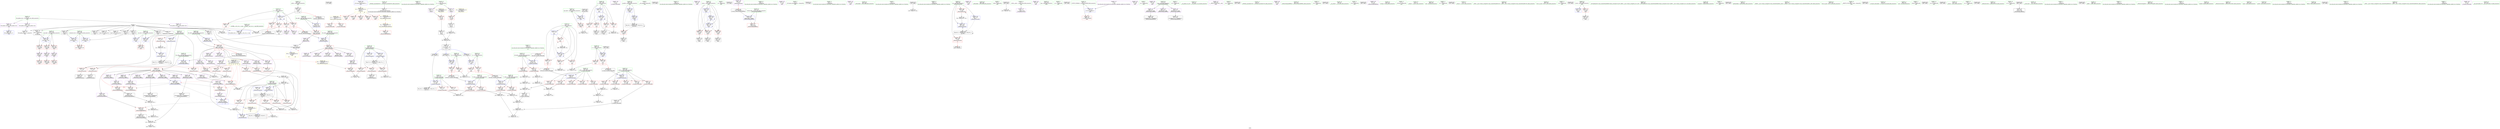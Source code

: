 digraph "SVFG" {
	label="SVFG";

	Node0x56118463a960 [shape=record,color=grey,label="{NodeID: 0\nNullPtr}"];
	Node0x56118463a960 -> Node0x56118464bdc0[style=solid];
	Node0x56118463a960 -> Node0x56118464bec0[style=solid];
	Node0x56118463a960 -> Node0x56118464bf90[style=solid];
	Node0x56118463a960 -> Node0x56118464c060[style=solid];
	Node0x56118463a960 -> Node0x56118464c130[style=solid];
	Node0x56118463a960 -> Node0x56118464c200[style=solid];
	Node0x56118463a960 -> Node0x56118464c2d0[style=solid];
	Node0x56118463a960 -> Node0x56118464c3a0[style=solid];
	Node0x56118463a960 -> Node0x56118464c470[style=solid];
	Node0x56118463a960 -> Node0x56118464c540[style=solid];
	Node0x56118463a960 -> Node0x56118465c390[style=solid];
	Node0x56118463a960 -> Node0x56118465da80[style=solid];
	Node0x56118463a960 -> Node0x561184669e50[style=solid];
	Node0x56118463a960 -> Node0x56118466a150[style=solid];
	Node0x56118463a960 -> Node0x56118466aa50[style=solid];
	Node0x5611846a0830 [shape=record,color=black,label="{NodeID: 609\n174 = PHI()\n}"];
	Node0x56118465b940 [shape=record,color=red,label="{NodeID: 277\n538\<--537\n\<--C8\n_ZN6solver5solveEv\n}"];
	Node0x56118465b940 -> Node0x561184667ed0[style=solid];
	Node0x56118464f5a0 [shape=record,color=red,label="{NodeID: 194\n150\<--14\n\<--stderr\n_Z12print_statusiiddi\n}"];
	Node0x56118464c610 [shape=record,color=black,label="{NodeID: 111\n56\<--57\n\<--_ZNSt8ios_base4InitD1Ev\nCan only get source location for instruction, argument, global var or function.}"];
	Node0x56118464a5b0 [shape=record,color=green,label="{NodeID: 28\n330\<--1\n\<--dummyObj\nCan only get source location for instruction, argument, global var or function.}"];
	Node0x5611846a2f80 [shape=record,color=black,label="{NodeID: 637\n484 = PHI(364, )\n0th arg _ZN6solver5solveEv }"];
	Node0x5611846a2f80 -> Node0x56118465ddc0[style=solid];
	Node0x5611846687d0 [shape=record,color=grey,label="{NodeID: 471\n280 = Binary(278, 279, )\n}"];
	Node0x56118465d0c0 [shape=record,color=blue,label="{NodeID: 305\n197\<--266\ni\<--inc\nmain\n}"];
	Node0x56118465d0c0 -> Node0x5611846512e0[style=dashed];
	Node0x56118465d0c0 -> Node0x561184659420[style=dashed];
	Node0x56118465d0c0 -> Node0x5611846594b0[style=dashed];
	Node0x56118465d0c0 -> Node0x561184659580[style=dashed];
	Node0x56118465d0c0 -> Node0x56118465d0c0[style=dashed];
	Node0x561184650c60 [shape=record,color=red,label="{NodeID: 222\n224\<--189\n\<--argc.addr\nmain\n}"];
	Node0x561184650c60 -> Node0x561184669cd0[style=solid];
	Node0x561184652860 [shape=record,color=purple,label="{NodeID: 139\n173\<--17\n\<--.str.2\n_Z12print_statusiiddi\n}"];
	Node0x56118464cff0 [shape=record,color=green,label="{NodeID: 56\n193\<--194\nparallel\<--parallel_field_insensitive\nmain\n}"];
	Node0x56118464cff0 -> Node0x561184650fa0[style=solid];
	Node0x56118464cff0 -> Node0x56118465cbe0[style=solid];
	Node0x56118464cff0 -> Node0x56118465cf20[style=solid];
	Node0x56118465a350 [shape=record,color=red,label="{NodeID: 250\n381\<--213\n\<--s\nmain\n}"];
	Node0x56118465a350 -> Node0x561184651c00[style=solid];
	Node0x56118465a350 -> Node0x56118466a150[style=solid];
	Node0x561184653fb0 [shape=record,color=purple,label="{NodeID: 167\n506\<--494\nN\<--this1\n_ZN6solver5solveEv\n}"];
	Node0x561184653fb0 -> Node0x56118465b600[style=solid];
	Node0x56118464e9b0 [shape=record,color=green,label="{NodeID: 84\n433\<--434\nthis.addr\<--this.addr_field_insensitive\n_ZN6solverC2Ev\n}"];
	Node0x56118464e9b0 -> Node0x56118465a690[style=solid];
	Node0x56118464e9b0 -> Node0x56118465d9b0[style=solid];
	Node0x561184634630 [shape=record,color=green,label="{NodeID: 1\n7\<--1\n__dso_handle\<--dummyObj\nGlob }"];
	Node0x5611846a0900 [shape=record,color=black,label="{NodeID: 610\n374 = PHI()\n}"];
	Node0x56118465ba10 [shape=record,color=red,label="{NodeID: 278\n579\<--571\nthis1\<--this.addr\n_ZN6solver6printfEPKcz\n}"];
	Node0x56118465ba10 -> Node0x5611846547d0[style=solid];
	Node0x56118465ba10 -> Node0x5611846548a0[style=solid];
	Node0x56118465ba10 -> Node0x561184654970[style=solid];
	Node0x56118465ba10 -> Node0x561184654a40[style=solid];
	Node0x56118465ba10 -> Node0x561184654b10[style=solid];
	Node0x56118465ba10 -> Node0x561184654be0[style=solid];
	Node0x56118465ba10 -> Node0x561184654cb0[style=solid];
	Node0x56118465ba10 -> Node0x561184654d80[style=solid];
	Node0x56118465ba10 -> Node0x561184654e50[style=solid];
	Node0x56118465ba10 -> Node0x561184654f20[style=solid];
	Node0x56118465ba10 -> Node0x561184654ff0[style=solid];
	Node0x56118465ba10 -> Node0x5611846550c0[style=solid];
	Node0x56118464f670 [shape=record,color=red,label="{NodeID: 195\n253\<--14\n\<--stderr\nmain\n}"];
	Node0x56118464c710 [shape=record,color=black,label="{NodeID: 112\n84\<--83\nconv\<--\n_Z3secv\n}"];
	Node0x56118464c710 -> Node0x561184666fd0[style=solid];
	Node0x56118464a6b0 [shape=record,color=green,label="{NodeID: 29\n346\<--1\n\<--dummyObj\nCan only get source location for instruction, argument, global var or function.}"];
	Node0x5611846a30c0 [shape=record,color=black,label="{NodeID: 638\n448 = PHI(360, )\n0th arg _ZN6solver5inputEv }"];
	Node0x5611846a30c0 -> Node0x56118465db50[style=solid];
	Node0x561184668950 [shape=record,color=grey,label="{NodeID: 472\n126 = Binary(123, 125, )\n}"];
	Node0x561184668950 -> Node0x56118466a5d0[style=solid];
	Node0x56118465d190 [shape=record,color=blue,label="{NodeID: 306\n199\<--269\nt0\<--call11\nmain\n}"];
	Node0x56118465d190 -> Node0x561184659650[style=dashed];
	Node0x56118465d190 -> Node0x561184659720[style=dashed];
	Node0x561184650d30 [shape=record,color=red,label="{NodeID: 223\n227\<--191\n\<--argv.addr\nmain\n}"];
	Node0x561184650d30 -> Node0x561184655190[style=solid];
	Node0x561184652930 [shape=record,color=purple,label="{NodeID: 140\n232\<--19\n\<--.str.3\nmain\n}"];
	Node0x56118464d0c0 [shape=record,color=green,label="{NodeID: 57\n195\<--196\nstatus\<--status_field_insensitive\nmain\n}"];
	Node0x56118464d0c0 -> Node0x561184651070[style=solid];
	Node0x56118464d0c0 -> Node0x561184651140[style=solid];
	Node0x56118464d0c0 -> Node0x561184651210[style=solid];
	Node0x56118464d0c0 -> Node0x56118465ccb0[style=solid];
	Node0x56118464d0c0 -> Node0x56118465ce50[style=solid];
	Node0x56118464d0c0 -> Node0x56118465cff0[style=solid];
	Node0x56118465a420 [shape=record,color=red,label="{NodeID: 251\n231\<--230\n\<--arrayidx\nmain\n}"];
	Node0x561184654080 [shape=record,color=purple,label="{NodeID: 168\n510\<--494\nD\<--this1\n_ZN6solver5solveEv\n}"];
	Node0x56118464ea80 [shape=record,color=green,label="{NodeID: 85\n449\<--450\nthis.addr\<--this.addr_field_insensitive\n_ZN6solver5inputEv\n}"];
	Node0x56118464ea80 -> Node0x56118465a760[style=solid];
	Node0x56118464ea80 -> Node0x56118465db50[style=solid];
	Node0x561184648b90 [shape=record,color=green,label="{NodeID: 2\n8\<--1\n.str\<--dummyObj\nGlob }"];
	Node0x5611846a09d0 [shape=record,color=black,label="{NodeID: 611\n55 = PHI()\n}"];
	Node0x56118465bae0 [shape=record,color=red,label="{NodeID: 279\n606\<--573\n\<--format.addr\n_ZN6solver6printfEPKcz\n}"];
	Node0x56118464f740 [shape=record,color=red,label="{NodeID: 196\n277\<--14\n\<--stderr\nmain\n}"];
	Node0x56118464c7e0 [shape=record,color=black,label="{NodeID: 113\n87\<--86\nconv1\<--\n_Z3secv\n}"];
	Node0x56118464c7e0 -> Node0x561184667150[style=solid];
	Node0x56118464a7b0 [shape=record,color=green,label="{NodeID: 30\n496\<--1\n\<--dummyObj\nCan only get source location for instruction, argument, global var or function.}"];
	Node0x5611846a3200 [shape=record,color=black,label="{NodeID: 639\n569 = PHI(494, )\n0th arg _ZN6solver6printfEPKcz }"];
	Node0x5611846a3200 -> Node0x56118465e440[style=solid];
	Node0x561184668ad0 [shape=record,color=grey,label="{NodeID: 473\n479 = Binary(478, 134, )\n}"];
	Node0x561184668ad0 -> Node0x56118465dcf0[style=solid];
	Node0x56118465d260 [shape=record,color=blue,label="{NodeID: 307\n201\<--272\nt1\<--call12\nmain\n}"];
	Node0x56118465d260 -> Node0x5611846597f0[style=dashed];
	Node0x56118465d260 -> Node0x5611846598c0[style=dashed];
	Node0x561184650e00 [shape=record,color=red,label="{NodeID: 224\n242\<--191\n\<--argv.addr\nmain\n}"];
	Node0x561184650e00 -> Node0x561184655260[style=solid];
	Node0x561184652a00 [shape=record,color=purple,label="{NodeID: 141\n247\<--21\n\<--.str.4\nmain\n}"];
	Node0x56118464d190 [shape=record,color=green,label="{NodeID: 58\n197\<--198\ni\<--i_field_insensitive\nmain\n}"];
	Node0x56118464d190 -> Node0x5611846512e0[style=solid];
	Node0x56118464d190 -> Node0x561184659420[style=solid];
	Node0x56118464d190 -> Node0x5611846594b0[style=solid];
	Node0x56118464d190 -> Node0x561184659580[style=solid];
	Node0x56118464d190 -> Node0x56118465cd80[style=solid];
	Node0x56118464d190 -> Node0x56118465d0c0[style=solid];
	Node0x56118465a4f0 [shape=record,color=red,label="{NodeID: 252\n246\<--245\n\<--arrayidx3\nmain\n}"];
	Node0x561184654150 [shape=record,color=purple,label="{NodeID: 169\n513\<--494\narrayidx\<--this1\n_ZN6solver5solveEv\n}"];
	Node0x561184654150 -> Node0x56118465b6d0[style=solid];
	Node0x56118464eb50 [shape=record,color=green,label="{NodeID: 86\n451\<--452\ni\<--i_field_insensitive\n_ZN6solver5inputEv\n}"];
	Node0x56118464eb50 -> Node0x56118465a830[style=solid];
	Node0x56118464eb50 -> Node0x56118465a900[style=solid];
	Node0x56118464eb50 -> Node0x56118465a9d0[style=solid];
	Node0x56118464eb50 -> Node0x56118465dc20[style=solid];
	Node0x56118464eb50 -> Node0x56118465dcf0[style=solid];
	Node0x561184648c20 [shape=record,color=green,label="{NodeID: 3\n12\<--1\n_ZZ12print_statusiiddiE1L\<--dummyObj\nGlob }"];
	Node0x5611846a0aa0 [shape=record,color=black,label="{NodeID: 612\n79 = PHI()\n}"];
	Node0x56118465bbb0 [shape=record,color=red,label="{NodeID: 280\n581\<--580\n\<--out_p\n_ZN6solver6printfEPKcz\n}"];
	Node0x56118465bbb0 -> Node0x561184669e50[style=solid];
	Node0x56118464f810 [shape=record,color=red,label="{NodeID: 197\n303\<--14\n\<--stderr\nmain\n}"];
	Node0x561184651420 [shape=record,color=black,label="{NodeID: 114\n76\<--90\n_Z3secv_ret\<--add\n_Z3secv\n|{<s0>5|<s1>11|<s2>13}}"];
	Node0x561184651420:s0 -> Node0x5611846a0640[style=solid,color=blue];
	Node0x561184651420:s1 -> Node0x5611846a0e70[style=solid,color=blue];
	Node0x561184651420:s2 -> Node0x5611846a1030[style=solid,color=blue];
	Node0x56118464a8b0 [shape=record,color=green,label="{NodeID: 31\n518\<--1\n\<--dummyObj\nCan only get source location for instruction, argument, global var or function.}"];
	Node0x5611846a3340 [shape=record,color=black,label="{NodeID: 640\n570 = PHI(549, )\n1st arg _ZN6solver6printfEPKcz }"];
	Node0x5611846a3340 -> Node0x56118465e510[style=solid];
	Node0x5611846887c0 [shape=record,color=yellow,style=double,label="{NodeID: 557\n6V_1 = ENCHI(MR_6V_0)\npts\{1 \}\nFun[main]|{|<s5>20|<s6>26}}"];
	Node0x5611846887c0 -> Node0x56118464f670[style=dashed];
	Node0x5611846887c0 -> Node0x56118464f740[style=dashed];
	Node0x5611846887c0 -> Node0x56118464f810[style=dashed];
	Node0x5611846887c0 -> Node0x56118464f8e0[style=dashed];
	Node0x5611846887c0 -> Node0x56118464fa80[style=dashed];
	Node0x5611846887c0:s5 -> Node0x561184686b10[style=dashed,color=red];
	Node0x5611846887c0:s6 -> Node0x561184687160[style=dashed,color=red];
	Node0x561184668c50 [shape=record,color=grey,label="{NodeID: 474\n125 = Binary(124, 13, )\n}"];
	Node0x561184668c50 -> Node0x561184668950[style=solid];
	Node0x56118465d330 [shape=record,color=blue,label="{NodeID: 308\n209\<--293\nC\<--call18\nmain\n}"];
	Node0x56118465d330 -> Node0x561184659b30[style=dashed];
	Node0x56118465d330 -> Node0x561184659c00[style=dashed];
	Node0x561184650ed0 [shape=record,color=red,label="{NodeID: 225\n254\<--191\n\<--argv.addr\nmain\n}"];
	Node0x561184650ed0 -> Node0x5611846536c0[style=solid];
	Node0x561184652ad0 [shape=record,color=purple,label="{NodeID: 142\n257\<--23\n\<--.str.5\nmain\n}"];
	Node0x56118464d260 [shape=record,color=green,label="{NodeID: 59\n199\<--200\nt0\<--t0_field_insensitive\nmain\n}"];
	Node0x56118464d260 -> Node0x561184659650[style=solid];
	Node0x56118464d260 -> Node0x561184659720[style=solid];
	Node0x56118464d260 -> Node0x56118465d190[style=solid];
	Node0x56118465a5c0 [shape=record,color=red,label="{NodeID: 253\n256\<--255\n\<--arrayidx8\nmain\n}"];
	Node0x561184654220 [shape=record,color=purple,label="{NodeID: 170\n520\<--494\nD4\<--this1\n_ZN6solver5solveEv\n}"];
	Node0x56118464ec20 [shape=record,color=green,label="{NodeID: 87\n457\<--458\n_ZNSirsERx\<--_ZNSirsERx_field_insensitive\n}"];
	Node0x5611846490b0 [shape=record,color=green,label="{NodeID: 4\n13\<--1\n\<--dummyObj\nCan only get source location for instruction, argument, global var or function.}"];
	Node0x5611846a0b70 [shape=record,color=black,label="{NodeID: 613\n233 = PHI()\n}"];
	Node0x5611846a0b70 -> Node0x561184669850[style=solid];
	Node0x56118465bc80 [shape=record,color=red,label="{NodeID: 281\n595\<--594\n\<--out_p5\n_ZN6solver6printfEPKcz\n}"];
	Node0x56118464f8e0 [shape=record,color=red,label="{NodeID: 198\n393\<--14\n\<--stderr\nmain\n}"];
	Node0x5611846514b0 [shape=record,color=black,label="{NodeID: 115\n167\<--166\nconv\<--sub13\n_Z12print_statusiiddi\n}"];
	Node0x5611846514b0 -> Node0x561184667a50[style=solid];
	Node0x56118464a9b0 [shape=record,color=green,label="{NodeID: 32\n604\<--1\n\<--dummyObj\nCan only get source location for instruction, argument, global var or function.}"];
	Node0x5611846a3480 [shape=record,color=black,label="{NodeID: 641\n568 = PHI(548, )\n}"];
	Node0x561184668dd0 [shape=record,color=grey,label="{NodeID: 475\n605 = Binary(518, 603, )\n}"];
	Node0x56118465d400 [shape=record,color=blue,label="{NodeID: 309\n205\<--308\nexn.slot\<--\nmain\n}"];
	Node0x56118465d400 -> Node0x561184659990[style=dashed];
	Node0x561184650fa0 [shape=record,color=red,label="{NodeID: 226\n297\<--193\n\<--parallel\nmain\n}"];
	Node0x561184650fa0 -> Node0x5611846518c0[style=solid];
	Node0x561184652ba0 [shape=record,color=purple,label="{NodeID: 143\n281\<--25\n\<--.str.6\nmain\n}"];
	Node0x56118464d330 [shape=record,color=green,label="{NodeID: 60\n201\<--202\nt1\<--t1_field_insensitive\nmain\n}"];
	Node0x56118464d330 -> Node0x5611846597f0[style=solid];
	Node0x56118464d330 -> Node0x5611846598c0[style=solid];
	Node0x56118464d330 -> Node0x56118465d260[style=solid];
	Node0x56118465a690 [shape=record,color=red,label="{NodeID: 254\n436\<--433\nthis1\<--this.addr\n_ZN6solverC2Ev\n}"];
	Node0x56118465a690 -> Node0x561184653930[style=solid];
	Node0x5611846542f0 [shape=record,color=purple,label="{NodeID: 171\n523\<--494\narrayidx6\<--this1\n_ZN6solver5solveEv\n}"];
	Node0x5611846542f0 -> Node0x56118465b7a0[style=solid];
	Node0x56118464ed20 [shape=record,color=green,label="{NodeID: 88\n461\<--462\n_ZNSirsERi\<--_ZNSirsERi_field_insensitive\n}"];
	Node0x561184649140 [shape=record,color=green,label="{NodeID: 5\n14\<--1\nstderr\<--dummyObj\nGlob }"];
	Node0x5611846a0ca0 [shape=record,color=black,label="{NodeID: 614\n248 = PHI()\n}"];
	Node0x5611846a0ca0 -> Node0x56118466a2d0[style=solid];
	Node0x561184666550 [shape=record,color=grey,label="{NodeID: 448\n516 = Binary(514, 515, )\n}"];
	Node0x561184666550 -> Node0x5611846696d0[style=solid];
	Node0x56118465bd50 [shape=record,color=red,label="{NodeID: 282\n597\<--596\n\<--out_p6\n_ZN6solver6printfEPKcz\n}"];
	Node0x56118465bd50 -> Node0x5611846520e0[style=solid];
	Node0x56118464f9b0 [shape=record,color=red,label="{NodeID: 199\n630\<--14\n\<--stderr\n_ZN6solver6printfEPKcz\n}"];
	Node0x561184651580 [shape=record,color=black,label="{NodeID: 116\n170\<--169\nconv15\<--\n_Z12print_statusiiddi\n}"];
	Node0x561184651580 -> Node0x561184668050[style=solid];
	Node0x56118464aab0 [shape=record,color=green,label="{NodeID: 33\n4\<--6\n_ZStL8__ioinit\<--_ZStL8__ioinit_field_insensitive\nGlob }"];
	Node0x56118464aab0 -> Node0x5611846525c0[style=solid];
	Node0x5611846a3590 [shape=record,color=black,label="{NodeID: 642\n185 = PHI()\n0th arg main }"];
	Node0x5611846a3590 -> Node0x56118465ca40[style=solid];
	Node0x561184668f50 [shape=record,color=grey,label="{NodeID: 476\n603 = Binary(604, 602, )\n}"];
	Node0x561184668f50 -> Node0x561184668dd0[style=solid];
	Node0x56118465d4d0 [shape=record,color=blue,label="{NodeID: 310\n207\<--310\nehselector.slot\<--\nmain\n}"];
	Node0x56118465d4d0 -> Node0x561184659a60[style=dashed];
	Node0x561184651070 [shape=record,color=red,label="{NodeID: 227\n274\<--195\n\<--status\nmain\n}"];
	Node0x561184651070 -> Node0x5611846517f0[style=solid];
	Node0x561184652c70 [shape=record,color=purple,label="{NodeID: 144\n304\<--28\n\<--.str.7\nmain\n}"];
	Node0x56118464d400 [shape=record,color=green,label="{NodeID: 61\n203\<--204\ntmp\<--tmp_field_insensitive\nmain\n}"];
	Node0x56118465a760 [shape=record,color=red,label="{NodeID: 255\n454\<--449\nthis1\<--this.addr\n_ZN6solver5inputEv\n}"];
	Node0x56118465a760 -> Node0x561184653a00[style=solid];
	Node0x56118465a760 -> Node0x561184653ad0[style=solid];
	Node0x56118465a760 -> Node0x561184653ba0[style=solid];
	Node0x56118465a760 -> Node0x561184653c70[style=solid];
	Node0x56118465a760 -> Node0x561184653d40[style=solid];
	Node0x56118465a760 -> Node0x561184653e10[style=solid];
	Node0x5611846543c0 [shape=record,color=purple,label="{NodeID: 172\n525\<--494\nC\<--this1\n_ZN6solver5solveEv\n}"];
	Node0x5611846543c0 -> Node0x56118465b870[style=solid];
	Node0x56118464ee20 [shape=record,color=green,label="{NodeID: 89\n485\<--486\nthis.addr\<--this.addr_field_insensitive\n_ZN6solver5solveEv\n}"];
	Node0x56118464ee20 -> Node0x56118465ab70[style=solid];
	Node0x56118464ee20 -> Node0x56118465ddc0[style=solid];
	Node0x5611846491d0 [shape=record,color=green,label="{NodeID: 6\n15\<--1\n.str.1\<--dummyObj\nGlob }"];
	Node0x5611846a0da0 [shape=record,color=black,label="{NodeID: 615\n258 = PHI()\n}"];
	Node0x5611846666d0 [shape=record,color=grey,label="{NodeID: 449\n158 = Binary(156, 157, )\n}"];
	Node0x5611846666d0 -> Node0x5611846681d0[style=solid];
	Node0x56118465be20 [shape=record,color=red,label="{NodeID: 283\n612\<--611\n\<--out_p10\n_ZN6solver6printfEPKcz\n}"];
	Node0x56118465be20 -> Node0x561184655330[style=solid];
	Node0x56118464fa80 [shape=record,color=red,label="{NodeID: 200\n377\<--36\n\<--stdout\nmain\n}"];
	Node0x561184651650 [shape=record,color=black,label="{NodeID: 117\n229\<--228\nidxprom\<--\nmain\n}"];
	Node0x56118464abb0 [shape=record,color=green,label="{NodeID: 34\n10\<--11\nOUTPUT_FORMAT\<--OUTPUT_FORMAT_field_insensitive\nGlob }"];
	Node0x56118464abb0 -> Node0x56118464f400[style=solid];
	Node0x56118464abb0 -> Node0x56118465bfc0[style=solid];
	Node0x5611846690d0 [shape=record,color=grey,label="{NodeID: 477\n602 = Binary(600, 601, )\n}"];
	Node0x5611846690d0 -> Node0x561184668f50[style=solid];
	Node0x56118465d5a0 [shape=record,color=blue,label="{NodeID: 311\n211\<--128\nc\<--\nmain\n}"];
	Node0x56118465d5a0 -> Node0x561184659cd0[style=dashed];
	Node0x56118465d5a0 -> Node0x561184659da0[style=dashed];
	Node0x56118465d5a0 -> Node0x561184659e70[style=dashed];
	Node0x56118465d5a0 -> Node0x561184659f40[style=dashed];
	Node0x56118465d5a0 -> Node0x56118465d8e0[style=dashed];
	Node0x561184651140 [shape=record,color=red,label="{NodeID: 228\n300\<--195\n\<--status\nmain\n}"];
	Node0x561184651140 -> Node0x561184651990[style=solid];
	Node0x561184652d40 [shape=record,color=purple,label="{NodeID: 145\n342\<--30\n\<--.str.8\nmain\n}"];
	Node0x56118464d4d0 [shape=record,color=green,label="{NodeID: 62\n205\<--206\nexn.slot\<--exn.slot_field_insensitive\nmain\n}"];
	Node0x56118464d4d0 -> Node0x561184659990[style=solid];
	Node0x56118464d4d0 -> Node0x56118465d400[style=solid];
	Node0x56118464d4d0 -> Node0x56118465d740[style=solid];
	Node0x56118465a830 [shape=record,color=red,label="{NodeID: 256\n467\<--451\n\<--i\n_ZN6solver5inputEv\n}"];
	Node0x56118465a830 -> Node0x56118466a450[style=solid];
	Node0x561184654490 [shape=record,color=purple,label="{NodeID: 173\n537\<--494\nC8\<--this1\n_ZN6solver5solveEv\n}"];
	Node0x561184654490 -> Node0x56118465b940[style=solid];
	Node0x56118464eef0 [shape=record,color=green,label="{NodeID: 90\n487\<--488\nx\<--x_field_insensitive\n_ZN6solver5solveEv\n}"];
	Node0x56118464eef0 -> Node0x56118465ac40[style=solid];
	Node0x56118464eef0 -> Node0x56118465ad10[style=solid];
	Node0x56118464eef0 -> Node0x56118465ade0[style=solid];
	Node0x56118464eef0 -> Node0x56118465aeb0[style=solid];
	Node0x56118464eef0 -> Node0x56118465af80[style=solid];
	Node0x56118464eef0 -> Node0x56118465de90[style=solid];
	Node0x56118464eef0 -> Node0x56118465e100[style=solid];
	Node0x56118464eef0 -> Node0x56118465e2a0[style=solid];
	Node0x561184649260 [shape=record,color=green,label="{NodeID: 7\n17\<--1\n.str.2\<--dummyObj\nGlob }"];
	Node0x5611846a0e70 [shape=record,color=black,label="{NodeID: 616\n269 = PHI(76, )\n}"];
	Node0x5611846a0e70 -> Node0x56118465d190[style=solid];
	Node0x561184666850 [shape=record,color=grey,label="{NodeID: 450\n527 = Binary(524, 526, )\n}"];
	Node0x561184666850 -> Node0x5611846669d0[style=solid];
	Node0x56118465bef0 [shape=record,color=red,label="{NodeID: 284\n622\<--621\n\<--out_p13\n_ZN6solver6printfEPKcz\n}"];
	Node0x56118465bef0 -> Node0x561184652420[style=solid];
	Node0x56118464fb50 [shape=record,color=red,label="{NodeID: 201\n83\<--82\n\<--tv_sec\n_Z3secv\n}"];
	Node0x56118464fb50 -> Node0x56118464c710[style=solid];
	Node0x561184651720 [shape=record,color=black,label="{NodeID: 118\n244\<--243\nidxprom2\<--\nmain\n}"];
	Node0x56118464acb0 [shape=record,color=green,label="{NodeID: 35\n43\<--47\nllvm.global_ctors\<--llvm.global_ctors_field_insensitive\nGlob }"];
	Node0x56118464acb0 -> Node0x561184653220[style=solid];
	Node0x56118464acb0 -> Node0x561184653320[style=solid];
	Node0x56118464acb0 -> Node0x561184653420[style=solid];
	Node0x561184669250 [shape=record,color=grey,label="{NodeID: 478\n133 = Binary(132, 134, )\n}"];
	Node0x561184669250 -> Node0x5611846693d0[style=solid];
	Node0x56118465d670 [shape=record,color=blue,label="{NodeID: 312\n213\<--333\ns\<--\nmain\n}"];
	Node0x56118465d670 -> Node0x56118465a010[style=dashed];
	Node0x56118465d670 -> Node0x56118465a0e0[style=dashed];
	Node0x56118465d670 -> Node0x56118465a1b0[style=dashed];
	Node0x56118465d670 -> Node0x56118465a280[style=dashed];
	Node0x56118465d670 -> Node0x56118465a350[style=dashed];
	Node0x56118465d670 -> Node0x56118465d670[style=dashed];
	Node0x561184651210 [shape=record,color=red,label="{NodeID: 229\n319\<--195\n\<--status\nmain\n}"];
	Node0x561184651210 -> Node0x561184651a60[style=solid];
	Node0x561184652e10 [shape=record,color=purple,label="{NodeID: 146\n343\<--32\n\<--.str.9\nmain\n}"];
	Node0x56118464d5a0 [shape=record,color=green,label="{NodeID: 63\n207\<--208\nehselector.slot\<--ehselector.slot_field_insensitive\nmain\n}"];
	Node0x56118464d5a0 -> Node0x561184659a60[style=solid];
	Node0x56118464d5a0 -> Node0x56118465d4d0[style=solid];
	Node0x56118464d5a0 -> Node0x56118465d810[style=solid];
	Node0x56118467d8c0 [shape=record,color=black,label="{NodeID: 506\nMR_29V_5 = PHI(MR_29V_3, MR_29V_4, )\npts\{194 \}\n}"];
	Node0x56118467d8c0 -> Node0x561184650fa0[style=dashed];
	Node0x56118467d8c0 -> Node0x56118465cf20[style=dashed];
	Node0x56118467d8c0 -> Node0x56118467d8c0[style=dashed];
	Node0x56118465a900 [shape=record,color=red,label="{NodeID: 257\n473\<--451\n\<--i\n_ZN6solver5inputEv\n}"];
	Node0x56118465a900 -> Node0x561184651da0[style=solid];
	Node0x561184654560 [shape=record,color=purple,label="{NodeID: 174\n589\<--575\narraydecay3\<--args\n_ZN6solver6printfEPKcz\n}"];
	Node0x561184654560 -> Node0x561184652010[style=solid];
	Node0x56118464efc0 [shape=record,color=green,label="{NodeID: 91\n489\<--490\nans\<--ans_field_insensitive\n_ZN6solver5solveEv\n}"];
	Node0x56118464efc0 -> Node0x56118465b050[style=solid];
	Node0x56118464efc0 -> Node0x56118465b120[style=solid];
	Node0x56118464efc0 -> Node0x56118465df60[style=solid];
	Node0x56118464efc0 -> Node0x56118465e370[style=solid];
	Node0x5611846492f0 [shape=record,color=green,label="{NodeID: 8\n19\<--1\n.str.3\<--dummyObj\nGlob }"];
	Node0x5611846a1030 [shape=record,color=black,label="{NodeID: 617\n272 = PHI(76, )\n}"];
	Node0x5611846a1030 -> Node0x56118465d260[style=solid];
	Node0x5611846669d0 [shape=record,color=grey,label="{NodeID: 451\n529 = Binary(528, 527, )\n}"];
	Node0x5611846669d0 -> Node0x56118465e100[style=solid];
	Node0x56118465bfc0 [shape=record,color=blue,label="{NodeID: 285\n10\<--9\nOUTPUT_FORMAT\<--\nGlob }"];
	Node0x56118465bfc0 -> Node0x56118464f400[style=dashed];
	Node0x56118464fc20 [shape=record,color=red,label="{NodeID: 202\n86\<--85\n\<--tv_usec\n_Z3secv\n}"];
	Node0x56118464fc20 -> Node0x56118464c7e0[style=solid];
	Node0x5611846517f0 [shape=record,color=black,label="{NodeID: 119\n275\<--274\ntobool\<--\nmain\n}"];
	Node0x56118464adb0 [shape=record,color=green,label="{NodeID: 36\n48\<--49\n__cxx_global_var_init\<--__cxx_global_var_init_field_insensitive\n}"];
	Node0x5611846693d0 [shape=record,color=grey,label="{NodeID: 479\n135 = Binary(133, 136, )\n}"];
	Node0x5611846693d0 -> Node0x561184669550[style=solid];
	Node0x56118465d740 [shape=record,color=blue,label="{NodeID: 313\n205\<--351\nexn.slot\<--\nmain\n}"];
	Node0x56118465d740 -> Node0x561184659990[style=dashed];
	Node0x5611846512e0 [shape=record,color=red,label="{NodeID: 230\n223\<--197\n\<--i\nmain\n}"];
	Node0x5611846512e0 -> Node0x561184669cd0[style=solid];
	Node0x561184652ee0 [shape=record,color=purple,label="{NodeID: 147\n344\<--34\n\<--__PRETTY_FUNCTION__.main\nmain\n}"];
	Node0x56118464d670 [shape=record,color=green,label="{NodeID: 64\n209\<--210\nC\<--C_field_insensitive\nmain\n}"];
	Node0x56118464d670 -> Node0x561184659b30[style=solid];
	Node0x56118464d670 -> Node0x561184659c00[style=solid];
	Node0x56118464d670 -> Node0x56118465d330[style=solid];
	Node0x56118467ddc0 [shape=record,color=black,label="{NodeID: 507\nMR_63V_3 = PHI(MR_63V_5, MR_63V_2, )\npts\{488 \}\n}"];
	Node0x56118467ddc0 -> Node0x56118465ac40[style=dashed];
	Node0x56118467ddc0 -> Node0x56118465ad10[style=dashed];
	Node0x56118467ddc0 -> Node0x56118465ade0[style=dashed];
	Node0x56118467ddc0 -> Node0x56118465aeb0[style=dashed];
	Node0x56118467ddc0 -> Node0x56118465af80[style=dashed];
	Node0x56118467ddc0 -> Node0x56118465e100[style=dashed];
	Node0x56118467ddc0 -> Node0x56118465e2a0[style=dashed];
	Node0x56118465a9d0 [shape=record,color=red,label="{NodeID: 258\n478\<--451\n\<--i\n_ZN6solver5inputEv\n}"];
	Node0x56118465a9d0 -> Node0x561184668ad0[style=solid];
	Node0x561184654630 [shape=record,color=purple,label="{NodeID: 175\n607\<--575\narraydecay9\<--args\n_ZN6solver6printfEPKcz\n}"];
	Node0x56118464f090 [shape=record,color=green,label="{NodeID: 92\n491\<--492\ni\<--i_field_insensitive\n_ZN6solver5solveEv\n}"];
	Node0x56118464f090 -> Node0x56118465b1f0[style=solid];
	Node0x56118464f090 -> Node0x56118465b2c0[style=solid];
	Node0x56118464f090 -> Node0x56118465b390[style=solid];
	Node0x56118464f090 -> Node0x56118465b460[style=solid];
	Node0x56118464f090 -> Node0x56118465e030[style=solid];
	Node0x56118464f090 -> Node0x56118465e1d0[style=solid];
	Node0x5611846493b0 [shape=record,color=green,label="{NodeID: 9\n21\<--1\n.str.4\<--dummyObj\nGlob }"];
	Node0x5611846a1170 [shape=record,color=black,label="{NodeID: 618\n282 = PHI()\n}"];
	Node0x561184686b10 [shape=record,color=yellow,style=double,label="{NodeID: 535\n6V_1 = ENCHI(MR_6V_0)\npts\{1 \}\nFun[_Z12print_statusiiddi]}"];
	Node0x561184686b10 -> Node0x56118464f4d0[style=dashed];
	Node0x561184686b10 -> Node0x56118464f5a0[style=dashed];
	Node0x561184666b50 [shape=record,color=grey,label="{NodeID: 452\n532 = Binary(531, 134, )\n}"];
	Node0x561184666b50 -> Node0x56118465e1d0[style=solid];
	Node0x56118465c090 [shape=record,color=blue,label="{NodeID: 286\n12\<--13\n_ZZ12print_statusiiddiE1L\<--\nGlob }"];
	Node0x56118465c090 -> Node0x5611846887c0[style=dashed];
	Node0x56118464fcf0 [shape=record,color=red,label="{NodeID: 203\n123\<--103\n\<--c.addr\n_Z12print_statusiiddi\n}"];
	Node0x56118464fcf0 -> Node0x561184668950[style=solid];
	Node0x5611846518c0 [shape=record,color=black,label="{NodeID: 120\n298\<--297\ntobool19\<--\nmain\n}"];
	Node0x56118464aeb0 [shape=record,color=green,label="{NodeID: 37\n52\<--53\n_ZNSt8ios_base4InitC1Ev\<--_ZNSt8ios_base4InitC1Ev_field_insensitive\n}"];
	Node0x561184669550 [shape=record,color=grey,label="{NodeID: 480\n137 = Binary(131, 135, )\n}"];
	Node0x561184669550 -> Node0x56118466abd0[style=solid];
	Node0x56118465d810 [shape=record,color=blue,label="{NodeID: 314\n207\<--353\nehselector.slot\<--\nmain\n}"];
	Node0x56118465d810 -> Node0x561184659a60[style=dashed];
	Node0x561184659420 [shape=record,color=red,label="{NodeID: 231\n228\<--197\n\<--i\nmain\n}"];
	Node0x561184659420 -> Node0x561184651650[style=solid];
	Node0x561184652fb0 [shape=record,color=purple,label="{NodeID: 148\n394\<--37\n\<--.str.10\nmain\n}"];
	Node0x56118464d740 [shape=record,color=green,label="{NodeID: 65\n211\<--212\nc\<--c_field_insensitive\nmain\n}"];
	Node0x56118464d740 -> Node0x561184659cd0[style=solid];
	Node0x56118464d740 -> Node0x561184659da0[style=solid];
	Node0x56118464d740 -> Node0x561184659e70[style=solid];
	Node0x56118464d740 -> Node0x561184659f40[style=solid];
	Node0x56118464d740 -> Node0x56118465d5a0[style=solid];
	Node0x56118464d740 -> Node0x56118465d8e0[style=solid];
	Node0x56118467e2c0 [shape=record,color=black,label="{NodeID: 508\nMR_65V_3 = PHI(MR_65V_4, MR_65V_2, )\npts\{490 \}\n}"];
	Node0x56118467e2c0 -> Node0x56118465b050[style=dashed];
	Node0x56118467e2c0 -> Node0x56118465b120[style=dashed];
	Node0x56118467e2c0 -> Node0x56118465e370[style=dashed];
	Node0x56118467e2c0 -> Node0x56118467e2c0[style=dashed];
	Node0x56118465aaa0 [shape=record,color=red,label="{NodeID: 259\n469\<--468\n\<--N4\n_ZN6solver5inputEv\n}"];
	Node0x56118465aaa0 -> Node0x56118466a450[style=solid];
	Node0x561184654700 [shape=record,color=purple,label="{NodeID: 176\n616\<--575\narraydecay11\<--args\n_ZN6solver6printfEPKcz\n}"];
	Node0x561184654700 -> Node0x561184652350[style=solid];
	Node0x56118464f160 [shape=record,color=green,label="{NodeID: 93\n551\<--552\n_ZN6solver6printfEPKcz\<--_ZN6solver6printfEPKcz_field_insensitive\n}"];
	Node0x561184649470 [shape=record,color=green,label="{NodeID: 10\n23\<--1\n.str.5\<--dummyObj\nGlob }"];
	Node0x5611846a1240 [shape=record,color=black,label="{NodeID: 619\n287 = PHI()\n}"];
	Node0x561184666cd0 [shape=record,color=grey,label="{NodeID: 453\n155 = Binary(153, 154, )\n}"];
	Node0x56118465c190 [shape=record,color=blue,label="{NodeID: 287\n649\<--44\nllvm.global_ctors_0\<--\nGlob }"];
	Node0x56118464fdc0 [shape=record,color=red,label="{NodeID: 204\n131\<--103\n\<--c.addr\n_Z12print_statusiiddi\n}"];
	Node0x56118464fdc0 -> Node0x561184669550[style=solid];
	Node0x561184651990 [shape=record,color=black,label="{NodeID: 121\n301\<--300\ntobool21\<--\nmain\n}"];
	Node0x56118464afb0 [shape=record,color=green,label="{NodeID: 38\n58\<--59\n__cxa_atexit\<--__cxa_atexit_field_insensitive\n}"];
	Node0x5611846696d0 [shape=record,color=grey,label="{NodeID: 481\n517 = cmp(516, 518, )\n}"];
	Node0x56118465d8e0 [shape=record,color=blue,label="{NodeID: 315\n211\<--389\nc\<--inc45\nmain\n}"];
	Node0x56118465d8e0 -> Node0x561184659cd0[style=dashed];
	Node0x56118465d8e0 -> Node0x561184659da0[style=dashed];
	Node0x56118465d8e0 -> Node0x561184659e70[style=dashed];
	Node0x56118465d8e0 -> Node0x561184659f40[style=dashed];
	Node0x56118465d8e0 -> Node0x56118465d8e0[style=dashed];
	Node0x5611846594b0 [shape=record,color=red,label="{NodeID: 232\n243\<--197\n\<--i\nmain\n}"];
	Node0x5611846594b0 -> Node0x561184651720[style=solid];
	Node0x561184653080 [shape=record,color=purple,label="{NodeID: 149\n549\<--39\n\<--.str.11\n_ZN6solver5solveEv\n|{<s0>37}}"];
	Node0x561184653080:s0 -> Node0x5611846a3340[style=solid,color=red];
	Node0x56118464d810 [shape=record,color=green,label="{NodeID: 66\n213\<--214\ns\<--s_field_insensitive\nmain\n}"];
	Node0x56118464d810 -> Node0x56118465a010[style=solid];
	Node0x56118464d810 -> Node0x56118465a0e0[style=solid];
	Node0x56118464d810 -> Node0x56118465a1b0[style=solid];
	Node0x56118464d810 -> Node0x56118465a280[style=solid];
	Node0x56118464d810 -> Node0x56118465a350[style=solid];
	Node0x56118464d810 -> Node0x56118465d670[style=solid];
	Node0x56118467e7c0 [shape=record,color=black,label="{NodeID: 509\nMR_67V_3 = PHI(MR_67V_5, MR_67V_2, )\npts\{492 \}\n}"];
	Node0x56118467e7c0 -> Node0x56118465b1f0[style=dashed];
	Node0x56118467e7c0 -> Node0x56118465b2c0[style=dashed];
	Node0x56118467e7c0 -> Node0x56118465b390[style=dashed];
	Node0x56118467e7c0 -> Node0x56118465b460[style=dashed];
	Node0x56118467e7c0 -> Node0x56118465e1d0[style=dashed];
	Node0x56118467e7c0 -> Node0x56118467e7c0[style=dashed];
	Node0x56118465ab70 [shape=record,color=red,label="{NodeID: 260\n494\<--485\nthis1\<--this.addr\n_ZN6solver5solveEv\n|{|<s8>37}}"];
	Node0x56118465ab70 -> Node0x561184653ee0[style=solid];
	Node0x56118465ab70 -> Node0x561184653fb0[style=solid];
	Node0x56118465ab70 -> Node0x561184654080[style=solid];
	Node0x56118465ab70 -> Node0x561184654150[style=solid];
	Node0x56118465ab70 -> Node0x561184654220[style=solid];
	Node0x56118465ab70 -> Node0x5611846542f0[style=solid];
	Node0x56118465ab70 -> Node0x5611846543c0[style=solid];
	Node0x56118465ab70 -> Node0x561184654490[style=solid];
	Node0x56118465ab70:s8 -> Node0x5611846a3200[style=solid,color=red];
	Node0x5611846547d0 [shape=record,color=purple,label="{NodeID: 177\n580\<--579\nout_p\<--this1\n_ZN6solver6printfEPKcz\n}"];
	Node0x5611846547d0 -> Node0x56118465bbb0[style=solid];
	Node0x56118464f260 [shape=record,color=green,label="{NodeID: 94\n571\<--572\nthis.addr\<--this.addr_field_insensitive\n_ZN6solver6printfEPKcz\n}"];
	Node0x56118464f260 -> Node0x56118465ba10[style=solid];
	Node0x56118464f260 -> Node0x56118465e440[style=solid];
	Node0x561184649530 [shape=record,color=green,label="{NodeID: 11\n25\<--1\n.str.6\<--dummyObj\nGlob }"];
	Node0x5611846a1310 [shape=record,color=black,label="{NodeID: 620\n290 = PHI()\n}"];
	Node0x561184666e50 [shape=record,color=grey,label="{NodeID: 454\n370 = Binary(369, 134, )\n}"];
	Node0x56118465c290 [shape=record,color=blue,label="{NodeID: 288\n650\<--45\nllvm.global_ctors_1\<--_GLOBAL__sub_I_iwi_2_1.cpp\nGlob }"];
	Node0x56118464fe90 [shape=record,color=red,label="{NodeID: 205\n141\<--103\n\<--c.addr\n_Z12print_statusiiddi\n}"];
	Node0x561184651a60 [shape=record,color=black,label="{NodeID: 122\n320\<--319\ntobool29\<--\nmain\n}"];
	Node0x56118464b0b0 [shape=record,color=green,label="{NodeID: 39\n57\<--63\n_ZNSt8ios_base4InitD1Ev\<--_ZNSt8ios_base4InitD1Ev_field_insensitive\n}"];
	Node0x56118464b0b0 -> Node0x56118464c610[style=solid];
	Node0x561184669850 [shape=record,color=grey,label="{NodeID: 482\n236 = cmp(233, 128, )\n}"];
	Node0x56118465d9b0 [shape=record,color=blue,label="{NodeID: 316\n433\<--432\nthis.addr\<--this\n_ZN6solverC2Ev\n}"];
	Node0x56118465d9b0 -> Node0x56118465a690[style=dashed];
	Node0x561184659580 [shape=record,color=red,label="{NodeID: 233\n265\<--197\n\<--i\nmain\n}"];
	Node0x561184659580 -> Node0x561184668650[style=solid];
	Node0x561184653150 [shape=record,color=purple,label="{NodeID: 150\n631\<--41\n\<--.str.12\n_ZN6solver6printfEPKcz\n}"];
	Node0x56118464d8e0 [shape=record,color=green,label="{NodeID: 67\n234\<--235\nstrcmp\<--strcmp_field_insensitive\n}"];
	Node0x56118465ac40 [shape=record,color=red,label="{NodeID: 261\n500\<--487\n\<--x\n_ZN6solver5solveEv\n}"];
	Node0x56118465ac40 -> Node0x5611846699d0[style=solid];
	Node0x5611846548a0 [shape=record,color=purple,label="{NodeID: 178\n584\<--579\nout_buf\<--this1\n_ZN6solver6printfEPKcz\n}"];
	Node0x56118464f330 [shape=record,color=green,label="{NodeID: 95\n573\<--574\nformat.addr\<--format.addr_field_insensitive\n_ZN6solver6printfEPKcz\n}"];
	Node0x56118464f330 -> Node0x56118465bae0[style=solid];
	Node0x56118464f330 -> Node0x56118465e510[style=solid];
	Node0x5611846495f0 [shape=record,color=green,label="{NodeID: 12\n27\<--1\n_ZSt3cin\<--dummyObj\nGlob }"];
	Node0x5611846a13e0 [shape=record,color=black,label="{NodeID: 621\n293 = PHI()\n}"];
	Node0x5611846a13e0 -> Node0x56118465d330[style=solid];
	Node0x561184666fd0 [shape=record,color=grey,label="{NodeID: 455\n90 = Binary(84, 88, )\n}"];
	Node0x561184666fd0 -> Node0x561184651420[style=solid];
	Node0x56118465c390 [shape=record,color=blue, style = dotted,label="{NodeID: 289\n651\<--3\nllvm.global_ctors_2\<--dummyVal\nGlob }"];
	Node0x56118464ff60 [shape=record,color=red,label="{NodeID: 206\n151\<--103\n\<--c.addr\n_Z12print_statusiiddi\n}"];
	Node0x561184651b30 [shape=record,color=black,label="{NodeID: 123\n333\<--328\n\<--call34\nmain\n|{|<s1>22}}"];
	Node0x561184651b30 -> Node0x56118465d670[style=solid];
	Node0x561184651b30:s1 -> Node0x5611846a2740[style=solid,color=red];
	Node0x56118464b1b0 [shape=record,color=green,label="{NodeID: 40\n70\<--71\n_Z4initv\<--_Z4initv_field_insensitive\n}"];
	Node0x5611846699d0 [shape=record,color=grey,label="{NodeID: 483\n503 = cmp(500, 502, )\n}"];
	Node0x56118465da80 [shape=record,color=blue, style = dotted,label="{NodeID: 317\n437\<--3\nout_p\<--dummyVal\n_ZN6solverC2Ev\n|{<s0>22}}"];
	Node0x56118465da80:s0 -> Node0x56118468be60[style=dashed,color=blue];
	Node0x561184659650 [shape=record,color=red,label="{NodeID: 234\n279\<--199\n\<--t0\nmain\n}"];
	Node0x561184659650 -> Node0x5611846687d0[style=solid];
	Node0x561184653220 [shape=record,color=purple,label="{NodeID: 151\n649\<--43\nllvm.global_ctors_0\<--llvm.global_ctors\nGlob }"];
	Node0x561184653220 -> Node0x56118465c190[style=solid];
	Node0x56118464d9e0 [shape=record,color=green,label="{NodeID: 68\n260\<--261\nexit\<--exit_field_insensitive\n}"];
	Node0x56118465ad10 [shape=record,color=red,label="{NodeID: 262\n515\<--487\n\<--x\n_ZN6solver5solveEv\n}"];
	Node0x56118465ad10 -> Node0x561184666550[style=solid];
	Node0x561184654970 [shape=record,color=purple,label="{NodeID: 179\n585\<--579\narraydecay\<--this1\n_ZN6solver6printfEPKcz\n}"];
	Node0x561184654970 -> Node0x56118465e5e0[style=solid];
	Node0x56118464b8f0 [shape=record,color=green,label="{NodeID: 96\n575\<--576\nargs\<--args_field_insensitive\n_ZN6solver6printfEPKcz\n}"];
	Node0x56118464b8f0 -> Node0x561184654560[style=solid];
	Node0x56118464b8f0 -> Node0x561184654630[style=solid];
	Node0x56118464b8f0 -> Node0x561184654700[style=solid];
	Node0x5611846496b0 [shape=record,color=green,label="{NodeID: 13\n28\<--1\n.str.7\<--dummyObj\nGlob }"];
	Node0x5611846a14e0 [shape=record,color=black,label="{NodeID: 622\n305 = PHI()\n}"];
	Node0x561184667150 [shape=record,color=grey,label="{NodeID: 456\n88 = Binary(87, 89, )\n}"];
	Node0x561184667150 -> Node0x561184666fd0[style=solid];
	Node0x56118465c490 [shape=record,color=blue,label="{NodeID: 290\n103\<--98\nc.addr\<--c\n_Z12print_statusiiddi\n}"];
	Node0x56118465c490 -> Node0x56118464fcf0[style=dashed];
	Node0x56118465c490 -> Node0x56118464fdc0[style=dashed];
	Node0x56118465c490 -> Node0x56118464fe90[style=dashed];
	Node0x56118465c490 -> Node0x56118464ff60[style=dashed];
	Node0x56118465c490 -> Node0x561184650030[style=dashed];
	Node0x561184650030 [shape=record,color=red,label="{NodeID: 207\n162\<--103\n\<--c.addr\n_Z12print_statusiiddi\n}"];
	Node0x561184650030 -> Node0x561184667d50[style=solid];
	Node0x561184651c00 [shape=record,color=black,label="{NodeID: 124\n384\<--381\n\<--\nmain\n}"];
	Node0x56118464b2b0 [shape=record,color=green,label="{NodeID: 41\n74\<--75\n_Z3secv\<--_Z3secv_field_insensitive\n}"];
	Node0x561184669b50 [shape=record,color=grey,label="{NodeID: 484\n508 = cmp(505, 507, )\n}"];
	Node0x56118465db50 [shape=record,color=blue,label="{NodeID: 318\n449\<--448\nthis.addr\<--this\n_ZN6solver5inputEv\n}"];
	Node0x56118465db50 -> Node0x56118465a760[style=dashed];
	Node0x561184659720 [shape=record,color=red,label="{NodeID: 235\n324\<--199\n\<--t0\nmain\n|{<s0>20}}"];
	Node0x561184659720:s0 -> Node0x5611846a2bc0[style=solid,color=red];
	Node0x561184653320 [shape=record,color=purple,label="{NodeID: 152\n650\<--43\nllvm.global_ctors_1\<--llvm.global_ctors\nGlob }"];
	Node0x561184653320 -> Node0x56118465c290[style=solid];
	Node0x56118464dae0 [shape=record,color=green,label="{NodeID: 69\n285\<--286\n_ZNSt7__cxx1112basic_stringIcSt11char_traitsIcESaIcEEC1Ev\<--_ZNSt7__cxx1112basic_stringIcSt11char_traitsIcESaIcEEC1Ev_field_insensitive\n}"];
	Node0x56118467f6c0 [shape=record,color=black,label="{NodeID: 512\nMR_49V_4 = PHI(MR_49V_6, MR_49V_1, )\npts\{329 \}\n|{<s0>22}}"];
	Node0x56118467f6c0:s0 -> Node0x56118465da80[style=dashed,color=red];
	Node0x56118465ade0 [shape=record,color=red,label="{NodeID: 263\n528\<--487\n\<--x\n_ZN6solver5solveEv\n}"];
	Node0x56118465ade0 -> Node0x5611846669d0[style=solid];
	Node0x561184654a40 [shape=record,color=purple,label="{NodeID: 180\n586\<--579\nout_p2\<--this1\n_ZN6solver6printfEPKcz\n}"];
	Node0x561184654a40 -> Node0x56118465e5e0[style=solid];
	Node0x56118464b9c0 [shape=record,color=green,label="{NodeID: 97\n592\<--593\nllvm.va_start\<--llvm.va_start_field_insensitive\n}"];
	Node0x5611846497b0 [shape=record,color=green,label="{NodeID: 14\n30\<--1\n.str.8\<--dummyObj\nGlob }"];
	Node0x5611846a15b0 [shape=record,color=black,label="{NodeID: 623\n378 = PHI()\n}"];
	Node0x5611846672d0 [shape=record,color=grey,label="{NodeID: 457\n161 = Binary(159, 160, )\n}"];
	Node0x5611846672d0 -> Node0x561184667a50[style=solid];
	Node0x56118465c560 [shape=record,color=blue,label="{NodeID: 291\n105\<--99\nC.addr\<--C\n_Z12print_statusiiddi\n}"];
	Node0x56118465c560 -> Node0x561184650100[style=dashed];
	Node0x56118465c560 -> Node0x5611846501d0[style=dashed];
	Node0x56118465c560 -> Node0x5611846502a0[style=dashed];
	Node0x56118465c560 -> Node0x561184650370[style=dashed];
	Node0x56118465c560 -> Node0x561184650440[style=dashed];
	Node0x561184650100 [shape=record,color=red,label="{NodeID: 208\n120\<--105\n\<--C.addr\n_Z12print_statusiiddi\n}"];
	Node0x561184650100 -> Node0x56118466a750[style=solid];
	Node0x561184651cd0 [shape=record,color=black,label="{NodeID: 125\n184\<--403\nmain_ret\<--\nmain\n}"];
	Node0x56118464b3b0 [shape=record,color=green,label="{NodeID: 42\n77\<--78\ntv\<--tv_field_insensitive\n_Z3secv\n}"];
	Node0x56118464b3b0 -> Node0x561184653520[style=solid];
	Node0x56118464b3b0 -> Node0x5611846535f0[style=solid];
	Node0x561184669cd0 [shape=record,color=grey,label="{NodeID: 485\n225 = cmp(223, 224, )\n}"];
	Node0x56118465dc20 [shape=record,color=blue,label="{NodeID: 319\n451\<--128\ni\<--\n_ZN6solver5inputEv\n}"];
	Node0x56118465dc20 -> Node0x56118467fbc0[style=dashed];
	Node0x5611846597f0 [shape=record,color=red,label="{NodeID: 236\n278\<--201\n\<--t1\nmain\n}"];
	Node0x5611846597f0 -> Node0x5611846687d0[style=solid];
	Node0x561184653420 [shape=record,color=purple,label="{NodeID: 153\n651\<--43\nllvm.global_ctors_2\<--llvm.global_ctors\nGlob }"];
	Node0x561184653420 -> Node0x56118465c390[style=solid];
	Node0x56118464dbe0 [shape=record,color=green,label="{NodeID: 70\n288\<--289\n_ZSt7getlineIcSt11char_traitsIcESaIcEERSt13basic_istreamIT_T0_ES7_RNSt7__cxx1112basic_stringIS4_S5_T1_EE\<--_ZSt7getlineIcSt11char_traitsIcESaIcEERSt13basic_istreamIT_T0_ES7_RNSt7__cxx1112basic_stringIS4_S5_T1_EE_field_insensitive\n}"];
	Node0x56118467fbc0 [shape=record,color=black,label="{NodeID: 513\nMR_57V_3 = PHI(MR_57V_4, MR_57V_2, )\npts\{452 \}\n}"];
	Node0x56118467fbc0 -> Node0x56118465a830[style=dashed];
	Node0x56118467fbc0 -> Node0x56118465a900[style=dashed];
	Node0x56118467fbc0 -> Node0x56118465a9d0[style=dashed];
	Node0x56118467fbc0 -> Node0x56118465dcf0[style=dashed];
	Node0x56118465aeb0 [shape=record,color=red,label="{NodeID: 264\n535\<--487\n\<--x\n_ZN6solver5solveEv\n}"];
	Node0x56118465aeb0 -> Node0x561184667bd0[style=solid];
	Node0x561184654b10 [shape=record,color=purple,label="{NodeID: 181\n594\<--579\nout_p5\<--this1\n_ZN6solver6printfEPKcz\n}"];
	Node0x561184654b10 -> Node0x56118465bc80[style=solid];
	Node0x56118464bac0 [shape=record,color=green,label="{NodeID: 98\n609\<--610\nvsnprintf\<--vsnprintf_field_insensitive\n}"];
	Node0x5611846498b0 [shape=record,color=green,label="{NodeID: 15\n32\<--1\n.str.9\<--dummyObj\nGlob }"];
	Node0x5611846a1680 [shape=record,color=black,label="{NodeID: 624\n395 = PHI()\n}"];
	Node0x561184667450 [shape=record,color=grey,label="{NodeID: 458\n164 = Binary(163, 134, )\n}"];
	Node0x561184667450 -> Node0x5611846675d0[style=solid];
	Node0x56118465c630 [shape=record,color=blue,label="{NodeID: 292\n107\<--100\nt0.addr\<--t0\n_Z12print_statusiiddi\n}"];
	Node0x56118465c630 -> Node0x561184650510[style=dashed];
	Node0x56118465c630 -> Node0x5611846505e0[style=dashed];
	Node0x5611846501d0 [shape=record,color=red,label="{NodeID: 209\n124\<--105\n\<--C.addr\n_Z12print_statusiiddi\n}"];
	Node0x5611846501d0 -> Node0x561184668c50[style=solid];
	Node0x561184651da0 [shape=record,color=black,label="{NodeID: 126\n474\<--473\nidxprom\<--\n_ZN6solver5inputEv\n}"];
	Node0x56118464b480 [shape=record,color=green,label="{NodeID: 43\n80\<--81\ngettimeofday\<--gettimeofday_field_insensitive\n}"];
	Node0x561184669e50 [shape=record,color=grey,label="{NodeID: 486\n582 = cmp(581, 3, )\n}"];
	Node0x56118465dcf0 [shape=record,color=blue,label="{NodeID: 320\n451\<--479\ni\<--inc\n_ZN6solver5inputEv\n}"];
	Node0x56118465dcf0 -> Node0x56118467fbc0[style=dashed];
	Node0x5611846598c0 [shape=record,color=red,label="{NodeID: 237\n325\<--201\n\<--t1\nmain\n|{<s0>20}}"];
	Node0x5611846598c0:s0 -> Node0x5611846a2d00[style=solid,color=red];
	Node0x561184653520 [shape=record,color=purple,label="{NodeID: 154\n82\<--77\ntv_sec\<--tv\n_Z3secv\n}"];
	Node0x561184653520 -> Node0x56118464fb50[style=solid];
	Node0x56118464dce0 [shape=record,color=green,label="{NodeID: 71\n291\<--292\n_ZNKSt7__cxx1112basic_stringIcSt11char_traitsIcESaIcEE5c_strEv\<--_ZNKSt7__cxx1112basic_stringIcSt11char_traitsIcESaIcEE5c_strEv_field_insensitive\n}"];
	Node0x56118465af80 [shape=record,color=red,label="{NodeID: 265\n540\<--487\n\<--x\n_ZN6solver5solveEv\n}"];
	Node0x56118465af80 -> Node0x561184668350[style=solid];
	Node0x561184654be0 [shape=record,color=purple,label="{NodeID: 182\n596\<--579\nout_p6\<--this1\n_ZN6solver6printfEPKcz\n}"];
	Node0x561184654be0 -> Node0x56118465bd50[style=solid];
	Node0x56118464bbc0 [shape=record,color=green,label="{NodeID: 99\n619\<--620\nllvm.va_end\<--llvm.va_end_field_insensitive\n}"];
	Node0x5611846499b0 [shape=record,color=green,label="{NodeID: 16\n34\<--1\n__PRETTY_FUNCTION__.main\<--dummyObj\nGlob }"];
	Node0x5611846a1780 [shape=record,color=black,label="{NodeID: 625\n456 = PHI()\n}"];
	Node0x561184687160 [shape=record,color=yellow,style=double,label="{NodeID: 542\n6V_1 = ENCHI(MR_6V_0)\npts\{1 \}\nFun[_ZN6solver5solveEv]|{<s0>37}}"];
	Node0x561184687160:s0 -> Node0x56118467bfa0[style=dashed,color=red];
	Node0x5611846675d0 [shape=record,color=grey,label="{NodeID: 459\n165 = Binary(164, 136, )\n}"];
	Node0x5611846675d0 -> Node0x561184667d50[style=solid];
	Node0x56118465c700 [shape=record,color=blue,label="{NodeID: 293\n109\<--101\nt1.addr\<--t1\n_Z12print_statusiiddi\n}"];
	Node0x56118465c700 -> Node0x5611846506b0[style=dashed];
	Node0x56118465c700 -> Node0x561184650780[style=dashed];
	Node0x5611846502a0 [shape=record,color=red,label="{NodeID: 210\n142\<--105\n\<--C.addr\n_Z12print_statusiiddi\n}"];
	Node0x561184651e70 [shape=record,color=black,label="{NodeID: 127\n512\<--511\nidxprom\<--\n_ZN6solver5solveEv\n}"];
	Node0x56118464b580 [shape=record,color=green,label="{NodeID: 44\n95\<--96\n_Z12print_statusiiddi\<--_Z12print_statusiiddi_field_insensitive\n}"];
	Node0x561184669fd0 [shape=record,color=grey,label="{NodeID: 487\n628 = cmp(627, 604, )\n}"];
	Node0x56118465ddc0 [shape=record,color=blue,label="{NodeID: 321\n485\<--484\nthis.addr\<--this\n_ZN6solver5solveEv\n}"];
	Node0x56118465ddc0 -> Node0x56118465ab70[style=dashed];
	Node0x561184659990 [shape=record,color=red,label="{NodeID: 238\n405\<--205\nexn\<--exn.slot\nmain\n}"];
	Node0x5611846535f0 [shape=record,color=purple,label="{NodeID: 155\n85\<--77\ntv_usec\<--tv\n_Z3secv\n}"];
	Node0x5611846535f0 -> Node0x56118464fc20[style=solid];
	Node0x56118464dde0 [shape=record,color=green,label="{NodeID: 72\n294\<--295\natoi\<--atoi_field_insensitive\n}"];
	Node0x56118465b050 [shape=record,color=red,label="{NodeID: 266\n543\<--489\n\<--ans\n_ZN6solver5solveEv\n}"];
	Node0x56118465b050 -> Node0x5611846684d0[style=solid];
	Node0x561184654cb0 [shape=record,color=purple,label="{NodeID: 183\n598\<--579\nout_buf7\<--this1\n_ZN6solver6printfEPKcz\n}"];
	Node0x56118464bcc0 [shape=record,color=green,label="{NodeID: 100\n45\<--645\n_GLOBAL__sub_I_iwi_2_1.cpp\<--_GLOBAL__sub_I_iwi_2_1.cpp_field_insensitive\n}"];
	Node0x56118464bcc0 -> Node0x56118465c290[style=solid];
	Node0x561184649ab0 [shape=record,color=green,label="{NodeID: 17\n36\<--1\nstdout\<--dummyObj\nGlob }"];
	Node0x5611846a2210 [shape=record,color=black,label="{NodeID: 626\n460 = PHI()\n}"];
	Node0x561184687270 [shape=record,color=yellow,style=double,label="{NodeID: 543\n49V_1 = ENCHI(MR_49V_0)\npts\{329 \}\nFun[_ZN6solver5solveEv]|{|<s6>37|<s7>37|<s8>37|<s9>37|<s10>37|<s11>37}}"];
	Node0x561184687270 -> Node0x56118465b530[style=dashed];
	Node0x561184687270 -> Node0x56118465b600[style=dashed];
	Node0x561184687270 -> Node0x56118465b6d0[style=dashed];
	Node0x561184687270 -> Node0x56118465b7a0[style=dashed];
	Node0x561184687270 -> Node0x56118465b870[style=dashed];
	Node0x561184687270 -> Node0x56118465b940[style=dashed];
	Node0x561184687270:s6 -> Node0x56118465bbb0[style=dashed,color=red];
	Node0x561184687270:s7 -> Node0x56118465bc80[style=dashed,color=red];
	Node0x561184687270:s8 -> Node0x56118465bd50[style=dashed,color=red];
	Node0x561184687270:s9 -> Node0x56118465be20[style=dashed,color=red];
	Node0x561184687270:s10 -> Node0x56118465e5e0[style=dashed,color=red];
	Node0x561184687270:s11 -> Node0x56118465e6b0[style=dashed,color=red];
	Node0x561184667750 [shape=record,color=grey,label="{NodeID: 460\n389 = Binary(388, 134, )\n}"];
	Node0x561184667750 -> Node0x56118465d8e0[style=solid];
	Node0x56118465c7d0 [shape=record,color=blue,label="{NodeID: 294\n111\<--102\nnth.addr\<--nth\n_Z12print_statusiiddi\n}"];
	Node0x56118465c7d0 -> Node0x561184650850[style=dashed];
	Node0x56118465c7d0 -> Node0x561184650920[style=dashed];
	Node0x561184650370 [shape=record,color=red,label="{NodeID: 211\n152\<--105\n\<--C.addr\n_Z12print_statusiiddi\n}"];
	Node0x561184651f40 [shape=record,color=black,label="{NodeID: 128\n522\<--521\nidxprom5\<--\n_ZN6solver5solveEv\n}"];
	Node0x56118464b680 [shape=record,color=green,label="{NodeID: 45\n103\<--104\nc.addr\<--c.addr_field_insensitive\n_Z12print_statusiiddi\n}"];
	Node0x56118464b680 -> Node0x56118464fcf0[style=solid];
	Node0x56118464b680 -> Node0x56118464fdc0[style=solid];
	Node0x56118464b680 -> Node0x56118464fe90[style=solid];
	Node0x56118464b680 -> Node0x56118464ff60[style=solid];
	Node0x56118464b680 -> Node0x561184650030[style=solid];
	Node0x56118464b680 -> Node0x56118465c490[style=solid];
	Node0x56118466a150 [shape=record,color=grey,label="{NodeID: 488\n382 = cmp(381, 3, )\n}"];
	Node0x56118465de90 [shape=record,color=blue,label="{NodeID: 322\n487\<--496\nx\<--\n_ZN6solver5solveEv\n}"];
	Node0x56118465de90 -> Node0x56118467ddc0[style=dashed];
	Node0x561184659a60 [shape=record,color=red,label="{NodeID: 239\n406\<--207\nsel\<--ehselector.slot\nmain\n}"];
	Node0x5611846536c0 [shape=record,color=purple,label="{NodeID: 156\n255\<--254\narrayidx8\<--\nmain\n}"];
	Node0x5611846536c0 -> Node0x56118465a5c0[style=solid];
	Node0x56118464dee0 [shape=record,color=green,label="{NodeID: 73\n328\<--329\ncall34\<--call34_field_insensitive\nmain\n}"];
	Node0x56118464dee0 -> Node0x561184651b30[style=solid];
	Node0x56118465b120 [shape=record,color=red,label="{NodeID: 267\n548\<--489\n\<--ans\n_ZN6solver5solveEv\n|{<s0>37}}"];
	Node0x56118465b120:s0 -> Node0x5611846a3480[style=solid,color=red];
	Node0x561184654d80 [shape=record,color=purple,label="{NodeID: 184\n599\<--579\narraydecay8\<--this1\n_ZN6solver6printfEPKcz\n}"];
	Node0x561184654d80 -> Node0x5611846521b0[style=solid];
	Node0x56118464bdc0 [shape=record,color=black,label="{NodeID: 101\n2\<--3\ndummyVal\<--dummyVal\n}"];
	Node0x561184649bb0 [shape=record,color=green,label="{NodeID: 18\n37\<--1\n.str.10\<--dummyObj\nGlob }"];
	Node0x5611846a2370 [shape=record,color=black,label="{NodeID: 627\n464 = PHI()\n}"];
	Node0x5611846678d0 [shape=record,color=grey,label="{NodeID: 461\n627 = Binary(625, 626, )\n}"];
	Node0x5611846678d0 -> Node0x561184669fd0[style=solid];
	Node0x56118465c8a0 [shape=record,color=blue,label="{NodeID: 295\n113\<--148\nt\<--call7\n_Z12print_statusiiddi\n}"];
	Node0x56118465c8a0 -> Node0x5611846509f0[style=dashed];
	Node0x56118465c8a0 -> Node0x561184650ac0[style=dashed];
	Node0x56118465c8a0 -> Node0x561184634cc0[style=dashed];
	Node0x561184650440 [shape=record,color=red,label="{NodeID: 212\n169\<--105\n\<--C.addr\n_Z12print_statusiiddi\n}"];
	Node0x561184650440 -> Node0x561184651580[style=solid];
	Node0x561184652010 [shape=record,color=black,label="{NodeID: 129\n590\<--589\narraydecay34\<--arraydecay3\n_ZN6solver6printfEPKcz\n}"];
	Node0x56118464b750 [shape=record,color=green,label="{NodeID: 46\n105\<--106\nC.addr\<--C.addr_field_insensitive\n_Z12print_statusiiddi\n}"];
	Node0x56118464b750 -> Node0x561184650100[style=solid];
	Node0x56118464b750 -> Node0x5611846501d0[style=solid];
	Node0x56118464b750 -> Node0x5611846502a0[style=solid];
	Node0x56118464b750 -> Node0x561184650370[style=solid];
	Node0x56118464b750 -> Node0x561184650440[style=solid];
	Node0x56118464b750 -> Node0x56118465c560[style=solid];
	Node0x56118466a2d0 [shape=record,color=grey,label="{NodeID: 489\n249 = cmp(248, 128, )\n}"];
	Node0x56118465df60 [shape=record,color=blue,label="{NodeID: 323\n489\<--128\nans\<--\n_ZN6solver5solveEv\n}"];
	Node0x56118465df60 -> Node0x56118467e2c0[style=dashed];
	Node0x561184659b30 [shape=record,color=red,label="{NodeID: 240\n316\<--209\n\<--C\nmain\n}"];
	Node0x561184659b30 -> Node0x56118466a8d0[style=solid];
	Node0x561184653790 [shape=record,color=purple,label="{NodeID: 157\n372\<--371\nout_buf\<--\nmain\n}"];
	Node0x56118464dfb0 [shape=record,color=green,label="{NodeID: 74\n331\<--332\n_Znwm\<--_Znwm_field_insensitive\n}"];
	Node0x56118465b1f0 [shape=record,color=red,label="{NodeID: 268\n505\<--491\n\<--i\n_ZN6solver5solveEv\n}"];
	Node0x56118465b1f0 -> Node0x561184669b50[style=solid];
	Node0x561184654e50 [shape=record,color=purple,label="{NodeID: 185\n611\<--579\nout_p10\<--this1\n_ZN6solver6printfEPKcz\n}"];
	Node0x561184654e50 -> Node0x56118465be20[style=solid];
	Node0x561184654e50 -> Node0x56118465e6b0[style=solid];
	Node0x56118464bec0 [shape=record,color=black,label="{NodeID: 102\n186\<--3\nargv\<--dummyVal\nmain\n1st arg main }"];
	Node0x56118464bec0 -> Node0x56118465cb10[style=solid];
	Node0x561184649cb0 [shape=record,color=green,label="{NodeID: 19\n39\<--1\n.str.11\<--dummyObj\nGlob }"];
	Node0x5611846a2440 [shape=record,color=black,label="{NodeID: 628\n476 = PHI()\n}"];
	Node0x561184667a50 [shape=record,color=grey,label="{NodeID: 462\n168 = Binary(161, 167, )\n}"];
	Node0x561184667a50 -> Node0x561184668050[style=solid];
	Node0x56118465c970 [shape=record,color=blue,label="{NodeID: 296\n187\<--128\nretval\<--\nmain\n}"];
	Node0x561184650510 [shape=record,color=red,label="{NodeID: 213\n154\<--107\n\<--t0.addr\n_Z12print_statusiiddi\n}"];
	Node0x561184650510 -> Node0x561184666cd0[style=solid];
	Node0x5611846520e0 [shape=record,color=black,label="{NodeID: 130\n600\<--597\nsub.ptr.lhs.cast\<--\n_ZN6solver6printfEPKcz\n}"];
	Node0x5611846520e0 -> Node0x5611846690d0[style=solid];
	Node0x56118464b820 [shape=record,color=green,label="{NodeID: 47\n107\<--108\nt0.addr\<--t0.addr_field_insensitive\n_Z12print_statusiiddi\n}"];
	Node0x56118464b820 -> Node0x561184650510[style=solid];
	Node0x56118464b820 -> Node0x5611846505e0[style=solid];
	Node0x56118464b820 -> Node0x56118465c630[style=solid];
	Node0x56118466a450 [shape=record,color=grey,label="{NodeID: 490\n470 = cmp(467, 469, )\n}"];
	Node0x56118465e030 [shape=record,color=blue,label="{NodeID: 324\n491\<--128\ni\<--\n_ZN6solver5solveEv\n}"];
	Node0x56118465e030 -> Node0x56118467e7c0[style=dashed];
	Node0x561184659c00 [shape=record,color=red,label="{NodeID: 241\n323\<--209\n\<--C\nmain\n|{<s0>20}}"];
	Node0x561184659c00:s0 -> Node0x5611846a2a80[style=solid,color=red];
	Node0x561184653860 [shape=record,color=purple,label="{NodeID: 158\n373\<--371\narraydecay\<--\nmain\n}"];
	Node0x56118464e0b0 [shape=record,color=green,label="{NodeID: 75\n335\<--336\n_ZN6solverC2Ev\<--_ZN6solverC2Ev_field_insensitive\n}"];
	Node0x56118465b2c0 [shape=record,color=red,label="{NodeID: 269\n511\<--491\n\<--i\n_ZN6solver5solveEv\n}"];
	Node0x56118465b2c0 -> Node0x561184651e70[style=solid];
	Node0x561184654f20 [shape=record,color=purple,label="{NodeID: 186\n621\<--579\nout_p13\<--this1\n_ZN6solver6printfEPKcz\n}"];
	Node0x561184654f20 -> Node0x56118465bef0[style=solid];
	Node0x56118464bf90 [shape=record,color=black,label="{NodeID: 103\n307\<--3\n\<--dummyVal\nmain\n}"];
	Node0x561184649db0 [shape=record,color=green,label="{NodeID: 20\n41\<--1\n.str.12\<--dummyObj\nGlob }"];
	Node0x5611846a2510 [shape=record,color=black,label="{NodeID: 629\n608 = PHI()\n}"];
	Node0x5611846a2510 -> Node0x561184652280[style=solid];
	Node0x561184667bd0 [shape=record,color=grey,label="{NodeID: 463\n536 = Binary(535, 518, )\n}"];
	Node0x561184667bd0 -> Node0x561184667ed0[style=solid];
	Node0x56118465ca40 [shape=record,color=blue,label="{NodeID: 297\n189\<--185\nargc.addr\<--argc\nmain\n}"];
	Node0x56118465ca40 -> Node0x561184650c60[style=dashed];
	Node0x5611846505e0 [shape=record,color=red,label="{NodeID: 214\n157\<--107\n\<--t0.addr\n_Z12print_statusiiddi\n}"];
	Node0x5611846505e0 -> Node0x5611846666d0[style=solid];
	Node0x5611846521b0 [shape=record,color=black,label="{NodeID: 131\n601\<--599\nsub.ptr.rhs.cast\<--arraydecay8\n_ZN6solver6printfEPKcz\n}"];
	Node0x5611846521b0 -> Node0x5611846690d0[style=solid];
	Node0x56118464c910 [shape=record,color=green,label="{NodeID: 48\n109\<--110\nt1.addr\<--t1.addr_field_insensitive\n_Z12print_statusiiddi\n}"];
	Node0x56118464c910 -> Node0x5611846506b0[style=solid];
	Node0x56118464c910 -> Node0x561184650780[style=solid];
	Node0x56118464c910 -> Node0x56118465c700[style=solid];
	Node0x56118466a5d0 [shape=record,color=grey,label="{NodeID: 491\n127 = cmp(126, 128, )\n}"];
	Node0x56118465e100 [shape=record,color=blue,label="{NodeID: 325\n487\<--529\nx\<--add\n_ZN6solver5solveEv\n}"];
	Node0x56118465e100 -> Node0x56118467ddc0[style=dashed];
	Node0x561184659cd0 [shape=record,color=red,label="{NodeID: 242\n315\<--211\n\<--c\nmain\n}"];
	Node0x561184659cd0 -> Node0x56118466a8d0[style=solid];
	Node0x561184653930 [shape=record,color=purple,label="{NodeID: 159\n437\<--436\nout_p\<--this1\n_ZN6solverC2Ev\n}"];
	Node0x561184653930 -> Node0x56118465da80[style=solid];
	Node0x56118464e1b0 [shape=record,color=green,label="{NodeID: 76\n347\<--348\n__assert_fail\<--__assert_fail_field_insensitive\n}"];
	Node0x56118465b390 [shape=record,color=red,label="{NodeID: 270\n521\<--491\n\<--i\n_ZN6solver5solveEv\n}"];
	Node0x56118465b390 -> Node0x561184651f40[style=solid];
	Node0x561184654ff0 [shape=record,color=purple,label="{NodeID: 187\n623\<--579\nout_buf14\<--this1\n_ZN6solver6printfEPKcz\n}"];
	Node0x56118464c060 [shape=record,color=black,label="{NodeID: 104\n308\<--3\n\<--dummyVal\nmain\n}"];
	Node0x56118464c060 -> Node0x56118465d400[style=solid];
	Node0x561184649eb0 [shape=record,color=green,label="{NodeID: 21\n44\<--1\n\<--dummyObj\nCan only get source location for instruction, argument, global var or function.}"];
	Node0x5611846a2670 [shape=record,color=black,label="{NodeID: 630\n632 = PHI()\n}"];
	Node0x561184667d50 [shape=record,color=grey,label="{NodeID: 464\n166 = Binary(162, 165, )\n}"];
	Node0x561184667d50 -> Node0x5611846514b0[style=solid];
	Node0x56118465cb10 [shape=record,color=blue,label="{NodeID: 298\n191\<--186\nargv.addr\<--argv\nmain\n}"];
	Node0x56118465cb10 -> Node0x561184650d30[style=dashed];
	Node0x56118465cb10 -> Node0x561184650e00[style=dashed];
	Node0x56118465cb10 -> Node0x561184650ed0[style=dashed];
	Node0x5611846506b0 [shape=record,color=red,label="{NodeID: 215\n156\<--109\n\<--t1.addr\n_Z12print_statusiiddi\n}"];
	Node0x5611846506b0 -> Node0x5611846666d0[style=solid];
	Node0x561184652280 [shape=record,color=black,label="{NodeID: 132\n613\<--608\nidx.ext\<--call\n_ZN6solver6printfEPKcz\n}"];
	Node0x56118464c9e0 [shape=record,color=green,label="{NodeID: 49\n111\<--112\nnth.addr\<--nth.addr_field_insensitive\n_Z12print_statusiiddi\n}"];
	Node0x56118464c9e0 -> Node0x561184650850[style=solid];
	Node0x56118464c9e0 -> Node0x561184650920[style=solid];
	Node0x56118464c9e0 -> Node0x56118465c7d0[style=solid];
	Node0x56118466a750 [shape=record,color=grey,label="{NodeID: 492\n121 = cmp(120, 13, )\n}"];
	Node0x56118465e1d0 [shape=record,color=blue,label="{NodeID: 326\n491\<--532\ni\<--inc\n_ZN6solver5solveEv\n}"];
	Node0x56118465e1d0 -> Node0x56118467e7c0[style=dashed];
	Node0x561184659da0 [shape=record,color=red,label="{NodeID: 243\n322\<--211\n\<--c\nmain\n|{<s0>20}}"];
	Node0x561184659da0:s0 -> Node0x5611846a2940[style=solid,color=red];
	Node0x561184653a00 [shape=record,color=purple,label="{NodeID: 160\n455\<--454\nC\<--this1\n_ZN6solver5inputEv\n}"];
	Node0x56118464e2b0 [shape=record,color=green,label="{NodeID: 77\n356\<--357\n_ZdlPv\<--_ZdlPv_field_insensitive\n}"];
	Node0x56118465b460 [shape=record,color=red,label="{NodeID: 271\n531\<--491\n\<--i\n_ZN6solver5solveEv\n}"];
	Node0x56118465b460 -> Node0x561184666b50[style=solid];
	Node0x5611846550c0 [shape=record,color=purple,label="{NodeID: 188\n624\<--579\narraydecay15\<--this1\n_ZN6solver6printfEPKcz\n}"];
	Node0x5611846550c0 -> Node0x5611846524f0[style=solid];
	Node0x56118464c130 [shape=record,color=black,label="{NodeID: 105\n310\<--3\n\<--dummyVal\nmain\n}"];
	Node0x56118464c130 -> Node0x56118465d4d0[style=solid];
	Node0x561184649fb0 [shape=record,color=green,label="{NodeID: 22\n89\<--1\n\<--dummyObj\nCan only get source location for instruction, argument, global var or function.}"];
	Node0x5611846a2740 [shape=record,color=black,label="{NodeID: 631\n432 = PHI(333, )\n0th arg _ZN6solverC2Ev }"];
	Node0x5611846a2740 -> Node0x56118465d9b0[style=solid];
	Node0x561184667ed0 [shape=record,color=grey,label="{NodeID: 465\n539 = Binary(536, 538, )\n}"];
	Node0x561184667ed0 -> Node0x561184668350[style=solid];
	Node0x56118465cbe0 [shape=record,color=blue,label="{NodeID: 299\n193\<--219\nparallel\<--\nmain\n}"];
	Node0x56118465cbe0 -> Node0x561184650fa0[style=dashed];
	Node0x56118465cbe0 -> Node0x56118465cf20[style=dashed];
	Node0x56118465cbe0 -> Node0x56118467d8c0[style=dashed];
	Node0x561184650780 [shape=record,color=red,label="{NodeID: 216\n160\<--109\n\<--t1.addr\n_Z12print_statusiiddi\n}"];
	Node0x561184650780 -> Node0x5611846672d0[style=solid];
	Node0x561184652350 [shape=record,color=black,label="{NodeID: 133\n617\<--616\narraydecay1112\<--arraydecay11\n_ZN6solver6printfEPKcz\n}"];
	Node0x56118464cab0 [shape=record,color=green,label="{NodeID: 50\n113\<--114\nt\<--t_field_insensitive\n_Z12print_statusiiddi\n}"];
	Node0x56118464cab0 -> Node0x5611846509f0[style=solid];
	Node0x56118464cab0 -> Node0x561184650ac0[style=solid];
	Node0x56118464cab0 -> Node0x56118465c8a0[style=solid];
	Node0x56118466a8d0 [shape=record,color=grey,label="{NodeID: 493\n317 = cmp(315, 316, )\n}"];
	Node0x56118465e2a0 [shape=record,color=blue,label="{NodeID: 327\n487\<--541\nx\<--add10\n_ZN6solver5solveEv\n}"];
	Node0x56118465e2a0 -> Node0x56118467ddc0[style=dashed];
	Node0x561184659e70 [shape=record,color=red,label="{NodeID: 244\n369\<--211\n\<--c\nmain\n}"];
	Node0x561184659e70 -> Node0x561184666e50[style=solid];
	Node0x561184653ad0 [shape=record,color=purple,label="{NodeID: 161\n459\<--454\nN\<--this1\n_ZN6solver5inputEv\n}"];
	Node0x56118464e3b0 [shape=record,color=green,label="{NodeID: 78\n362\<--363\n_ZN6solver5inputEv\<--_ZN6solver5inputEv_field_insensitive\n}"];
	Node0x56118468be60 [shape=record,color=yellow,style=double,label="{NodeID: 604\n49V_5 = CSCHI(MR_49V_4)\npts\{329 \}\nCS[]|{<s0>25|<s1>26}}"];
	Node0x56118468be60:s0 -> Node0x56118467bcd0[style=dashed,color=red];
	Node0x56118468be60:s1 -> Node0x561184687270[style=dashed,color=red];
	Node0x56118465b530 [shape=record,color=red,label="{NodeID: 272\n502\<--501\n\<--V\n_ZN6solver5solveEv\n}"];
	Node0x56118465b530 -> Node0x5611846699d0[style=solid];
	Node0x561184655190 [shape=record,color=purple,label="{NodeID: 189\n230\<--227\narrayidx\<--\nmain\n}"];
	Node0x561184655190 -> Node0x56118465a420[style=solid];
	Node0x56118464c200 [shape=record,color=black,label="{NodeID: 106\n350\<--3\n\<--dummyVal\nmain\n}"];
	Node0x56118464a0b0 [shape=record,color=green,label="{NodeID: 23\n128\<--1\n\<--dummyObj\nCan only get source location for instruction, argument, global var or function.}"];
	Node0x5611846a2940 [shape=record,color=black,label="{NodeID: 632\n98 = PHI(322, )\n0th arg _Z12print_statusiiddi }"];
	Node0x5611846a2940 -> Node0x56118465c490[style=solid];
	Node0x561184668050 [shape=record,color=grey,label="{NodeID: 466\n171 = Binary(168, 170, )\n}"];
	Node0x561184668050 -> Node0x5611846681d0[style=solid];
	Node0x56118465ccb0 [shape=record,color=blue,label="{NodeID: 300\n195\<--219\nstatus\<--\nmain\n}"];
	Node0x56118465ccb0 -> Node0x561184651070[style=dashed];
	Node0x56118465ccb0 -> Node0x561184651140[style=dashed];
	Node0x56118465ccb0 -> Node0x561184651210[style=dashed];
	Node0x56118465ccb0 -> Node0x56118465ce50[style=dashed];
	Node0x56118465ccb0 -> Node0x56118465cff0[style=dashed];
	Node0x561184650850 [shape=record,color=red,label="{NodeID: 217\n132\<--111\n\<--nth.addr\n_Z12print_statusiiddi\n}"];
	Node0x561184650850 -> Node0x561184669250[style=solid];
	Node0x561184652420 [shape=record,color=black,label="{NodeID: 134\n625\<--622\nsub.ptr.lhs.cast16\<--\n_ZN6solver6printfEPKcz\n}"];
	Node0x561184652420 -> Node0x5611846678d0[style=solid];
	Node0x56118464cb80 [shape=record,color=green,label="{NodeID: 51\n145\<--146\nfprintf\<--fprintf_field_insensitive\n}"];
	Node0x56118466aa50 [shape=record,color=grey,label="{NodeID: 494\n339 = cmp(338, 3, )\n}"];
	Node0x56118465e370 [shape=record,color=blue,label="{NodeID: 328\n489\<--544\nans\<--inc11\n_ZN6solver5solveEv\n}"];
	Node0x56118465e370 -> Node0x56118467e2c0[style=dashed];
	Node0x561184659f40 [shape=record,color=red,label="{NodeID: 245\n388\<--211\n\<--c\nmain\n}"];
	Node0x561184659f40 -> Node0x561184667750[style=solid];
	Node0x561184653ba0 [shape=record,color=purple,label="{NodeID: 162\n463\<--454\nV\<--this1\n_ZN6solver5inputEv\n}"];
	Node0x56118464e4b0 [shape=record,color=green,label="{NodeID: 79\n366\<--367\n_ZN6solver5solveEv\<--_ZN6solver5solveEv_field_insensitive\n}"];
	Node0x56118465b600 [shape=record,color=red,label="{NodeID: 273\n507\<--506\n\<--N\n_ZN6solver5solveEv\n}"];
	Node0x56118465b600 -> Node0x561184669b50[style=solid];
	Node0x561184655260 [shape=record,color=purple,label="{NodeID: 190\n245\<--242\narrayidx3\<--\nmain\n}"];
	Node0x561184655260 -> Node0x56118465a4f0[style=solid];
	Node0x56118464c2d0 [shape=record,color=black,label="{NodeID: 107\n351\<--3\n\<--dummyVal\nmain\n}"];
	Node0x56118464c2d0 -> Node0x56118465d740[style=solid];
	Node0x56118464a1b0 [shape=record,color=green,label="{NodeID: 24\n134\<--1\n\<--dummyObj\nCan only get source location for instruction, argument, global var or function.|{<s0>20}}"];
	Node0x56118464a1b0:s0 -> Node0x5611846a2e40[style=solid,color=red];
	Node0x5611846a2a80 [shape=record,color=black,label="{NodeID: 633\n99 = PHI(323, )\n1st arg _Z12print_statusiiddi }"];
	Node0x5611846a2a80 -> Node0x56118465c560[style=solid];
	Node0x56118467bcd0 [shape=record,color=yellow,style=double,label="{NodeID: 550\n49V_1 = ENCHI(MR_49V_0)\npts\{329 \}\nFun[_ZN6solver5inputEv]}"];
	Node0x56118467bcd0 -> Node0x56118465aaa0[style=dashed];
	Node0x5611846681d0 [shape=record,color=grey,label="{NodeID: 467\n172 = Binary(158, 171, )\n}"];
	Node0x56118465cd80 [shape=record,color=blue,label="{NodeID: 301\n197\<--134\ni\<--\nmain\n}"];
	Node0x56118465cd80 -> Node0x5611846512e0[style=dashed];
	Node0x56118465cd80 -> Node0x561184659420[style=dashed];
	Node0x56118465cd80 -> Node0x5611846594b0[style=dashed];
	Node0x56118465cd80 -> Node0x561184659580[style=dashed];
	Node0x56118465cd80 -> Node0x56118465d0c0[style=dashed];
	Node0x561184650920 [shape=record,color=red,label="{NodeID: 218\n163\<--111\n\<--nth.addr\n_Z12print_statusiiddi\n}"];
	Node0x561184650920 -> Node0x561184667450[style=solid];
	Node0x5611846524f0 [shape=record,color=black,label="{NodeID: 135\n626\<--624\nsub.ptr.rhs.cast17\<--arraydecay15\n_ZN6solver6printfEPKcz\n}"];
	Node0x5611846524f0 -> Node0x5611846678d0[style=solid];
	Node0x56118464cc80 [shape=record,color=green,label="{NodeID: 52\n182\<--183\nmain\<--main_field_insensitive\n}"];
	Node0x56118466abd0 [shape=record,color=grey,label="{NodeID: 495\n138 = cmp(137, 128, )\n}"];
	Node0x56118465e440 [shape=record,color=blue,label="{NodeID: 329\n571\<--569\nthis.addr\<--this\n_ZN6solver6printfEPKcz\n}"];
	Node0x56118465e440 -> Node0x56118465ba10[style=dashed];
	Node0x56118465a010 [shape=record,color=red,label="{NodeID: 246\n338\<--213\n\<--s\nmain\n}"];
	Node0x56118465a010 -> Node0x56118466aa50[style=solid];
	Node0x561184653c70 [shape=record,color=purple,label="{NodeID: 163\n468\<--454\nN4\<--this1\n_ZN6solver5inputEv\n}"];
	Node0x561184653c70 -> Node0x56118465aaa0[style=solid];
	Node0x56118464e5b0 [shape=record,color=green,label="{NodeID: 80\n375\<--376\nprintf\<--printf_field_insensitive\n}"];
	Node0x56118468c120 [shape=record,color=yellow,style=double,label="{NodeID: 606\n49V_2 = CSCHI(MR_49V_1)\npts\{329 \}\nCS[]|{<s0>26}}"];
	Node0x56118468c120:s0 -> Node0x56118467f6c0[style=dashed,color=blue];
	Node0x56118465b6d0 [shape=record,color=red,label="{NodeID: 274\n514\<--513\n\<--arrayidx\n_ZN6solver5solveEv\n}"];
	Node0x56118465b6d0 -> Node0x561184666550[style=solid];
	Node0x561184655330 [shape=record,color=purple,label="{NodeID: 191\n614\<--612\nadd.ptr\<--\n_ZN6solver6printfEPKcz\n}"];
	Node0x561184655330 -> Node0x56118465e6b0[style=solid];
	Node0x56118464c3a0 [shape=record,color=black,label="{NodeID: 108\n353\<--3\n\<--dummyVal\nmain\n}"];
	Node0x56118464c3a0 -> Node0x56118465d810[style=solid];
	Node0x56118464a2b0 [shape=record,color=green,label="{NodeID: 25\n136\<--1\n\<--dummyObj\nCan only get source location for instruction, argument, global var or function.}"];
	Node0x5611846a2bc0 [shape=record,color=black,label="{NodeID: 634\n100 = PHI(324, )\n2nd arg _Z12print_statusiiddi }"];
	Node0x5611846a2bc0 -> Node0x56118465c630[style=solid];
	Node0x56118467bdb0 [shape=record,color=yellow,style=double,label="{NodeID: 551\n2V_1 = ENCHI(MR_2V_0)\npts\{780000 \}\nFun[_Z3secv]}"];
	Node0x56118467bdb0 -> Node0x56118464fb50[style=dashed];
	Node0x561184668350 [shape=record,color=grey,label="{NodeID: 468\n541 = Binary(540, 539, )\n}"];
	Node0x561184668350 -> Node0x56118465e2a0[style=solid];
	Node0x56118465ce50 [shape=record,color=blue,label="{NodeID: 302\n195\<--239\nstatus\<--\nmain\n}"];
	Node0x56118465ce50 -> Node0x561184651070[style=dashed];
	Node0x56118465ce50 -> Node0x561184651140[style=dashed];
	Node0x56118465ce50 -> Node0x561184651210[style=dashed];
	Node0x56118465ce50 -> Node0x56118465ce50[style=dashed];
	Node0x56118465ce50 -> Node0x56118465cff0[style=dashed];
	Node0x5611846509f0 [shape=record,color=red,label="{NodeID: 219\n153\<--113\n\<--t\n_Z12print_statusiiddi\n}"];
	Node0x5611846509f0 -> Node0x561184666cd0[style=solid];
	Node0x5611846525c0 [shape=record,color=purple,label="{NodeID: 136\n54\<--4\n\<--_ZStL8__ioinit\n__cxx_global_var_init\n}"];
	Node0x56118464cd80 [shape=record,color=green,label="{NodeID: 53\n187\<--188\nretval\<--retval_field_insensitive\nmain\n}"];
	Node0x56118464cd80 -> Node0x561184650b90[style=solid];
	Node0x56118464cd80 -> Node0x56118465c970[style=solid];
	Node0x561184634cc0 [shape=record,color=black,label="{NodeID: 496\nMR_18V_2 = PHI(MR_18V_1, MR_18V_3, )\npts\{114 \}\n}"];
	Node0x56118465e510 [shape=record,color=blue,label="{NodeID: 330\n573\<--570\nformat.addr\<--format\n_ZN6solver6printfEPKcz\n}"];
	Node0x56118465e510 -> Node0x56118465bae0[style=dashed];
	Node0x56118465a0e0 [shape=record,color=red,label="{NodeID: 247\n360\<--213\n\<--s\nmain\n|{<s0>25}}"];
	Node0x56118465a0e0:s0 -> Node0x5611846a30c0[style=solid,color=red];
	Node0x561184653d40 [shape=record,color=purple,label="{NodeID: 164\n472\<--454\nD\<--this1\n_ZN6solver5inputEv\n}"];
	Node0x56118464e6b0 [shape=record,color=green,label="{NodeID: 81\n379\<--380\nfflush\<--fflush_field_insensitive\n}"];
	Node0x5611843d4870 [shape=record,color=black,label="{NodeID: 607\n144 = PHI()\n}"];
	Node0x56118465b7a0 [shape=record,color=red,label="{NodeID: 275\n524\<--523\n\<--arrayidx6\n_ZN6solver5solveEv\n}"];
	Node0x56118465b7a0 -> Node0x561184666850[style=solid];
	Node0x56118464f400 [shape=record,color=red,label="{NodeID: 192\n368\<--10\n\<--OUTPUT_FORMAT\nmain\n}"];
	Node0x56118464c470 [shape=record,color=black,label="{NodeID: 109\n407\<--3\nlpad.val\<--dummyVal\nmain\n}"];
	Node0x56118464a3b0 [shape=record,color=green,label="{NodeID: 26\n219\<--1\n\<--dummyObj\nCan only get source location for instruction, argument, global var or function.}"];
	Node0x5611846a2d00 [shape=record,color=black,label="{NodeID: 635\n101 = PHI(325, )\n3rd arg _Z12print_statusiiddi }"];
	Node0x5611846a2d00 -> Node0x56118465c700[style=solid];
	Node0x56118467bec0 [shape=record,color=yellow,style=double,label="{NodeID: 552\n4V_1 = ENCHI(MR_4V_0)\npts\{780001 \}\nFun[_Z3secv]}"];
	Node0x56118467bec0 -> Node0x56118464fc20[style=dashed];
	Node0x5611846684d0 [shape=record,color=grey,label="{NodeID: 469\n544 = Binary(543, 134, )\n}"];
	Node0x5611846684d0 -> Node0x56118465e370[style=solid];
	Node0x56118465cf20 [shape=record,color=blue,label="{NodeID: 303\n193\<--239\nparallel\<--\nmain\n}"];
	Node0x56118465cf20 -> Node0x56118467d8c0[style=dashed];
	Node0x561184650ac0 [shape=record,color=red,label="{NodeID: 220\n159\<--113\n\<--t\n_Z12print_statusiiddi\n}"];
	Node0x561184650ac0 -> Node0x5611846672d0[style=solid];
	Node0x561184652690 [shape=record,color=purple,label="{NodeID: 137\n9\<--8\n\<--.str\nCan only get source location for instruction, argument, global var or function.}"];
	Node0x561184652690 -> Node0x56118465bfc0[style=solid];
	Node0x56118464ce50 [shape=record,color=green,label="{NodeID: 54\n189\<--190\nargc.addr\<--argc.addr_field_insensitive\nmain\n}"];
	Node0x56118464ce50 -> Node0x561184650c60[style=solid];
	Node0x56118464ce50 -> Node0x56118465ca40[style=solid];
	Node0x56118465e5e0 [shape=record,color=blue,label="{NodeID: 331\n586\<--585\nout_p2\<--arraydecay\n_ZN6solver6printfEPKcz\n}"];
	Node0x56118465e5e0 -> Node0x56118465bc80[style=dashed];
	Node0x56118465e5e0 -> Node0x56118465bd50[style=dashed];
	Node0x56118465e5e0 -> Node0x56118465be20[style=dashed];
	Node0x56118465e5e0 -> Node0x56118465e6b0[style=dashed];
	Node0x56118465a1b0 [shape=record,color=red,label="{NodeID: 248\n364\<--213\n\<--s\nmain\n|{<s0>26}}"];
	Node0x56118465a1b0:s0 -> Node0x5611846a2f80[style=solid,color=red];
	Node0x561184653e10 [shape=record,color=purple,label="{NodeID: 165\n475\<--454\narrayidx\<--this1\n_ZN6solver5inputEv\n}"];
	Node0x56118464e7b0 [shape=record,color=green,label="{NodeID: 82\n400\<--401\n_ZNSt7__cxx1112basic_stringIcSt11char_traitsIcESaIcEED1Ev\<--_ZNSt7__cxx1112basic_stringIcSt11char_traitsIcESaIcEED1Ev_field_insensitive\n}"];
	Node0x5611846a0640 [shape=record,color=black,label="{NodeID: 608\n148 = PHI(76, )\n}"];
	Node0x5611846a0640 -> Node0x56118465c8a0[style=solid];
	Node0x56118465b870 [shape=record,color=red,label="{NodeID: 276\n526\<--525\n\<--C\n_ZN6solver5solveEv\n}"];
	Node0x56118465b870 -> Node0x561184666850[style=solid];
	Node0x56118464f4d0 [shape=record,color=red,label="{NodeID: 193\n140\<--14\n\<--stderr\n_Z12print_statusiiddi\n}"];
	Node0x56118464c540 [shape=record,color=black,label="{NodeID: 110\n408\<--3\nlpad.val51\<--dummyVal\nmain\n}"];
	Node0x56118464a4b0 [shape=record,color=green,label="{NodeID: 27\n239\<--1\n\<--dummyObj\nCan only get source location for instruction, argument, global var or function.}"];
	Node0x5611846a2e40 [shape=record,color=black,label="{NodeID: 636\n102 = PHI(134, )\n4th arg _Z12print_statusiiddi }"];
	Node0x5611846a2e40 -> Node0x56118465c7d0[style=solid];
	Node0x56118467bfa0 [shape=record,color=yellow,style=double,label="{NodeID: 553\n6V_1 = ENCHI(MR_6V_0)\npts\{1 \}\nFun[_ZN6solver6printfEPKcz]}"];
	Node0x56118467bfa0 -> Node0x56118464f9b0[style=dashed];
	Node0x561184668650 [shape=record,color=grey,label="{NodeID: 470\n266 = Binary(265, 134, )\n}"];
	Node0x561184668650 -> Node0x56118465d0c0[style=solid];
	Node0x56118465cff0 [shape=record,color=blue,label="{NodeID: 304\n195\<--239\nstatus\<--\nmain\n}"];
	Node0x56118465cff0 -> Node0x561184651070[style=dashed];
	Node0x56118465cff0 -> Node0x561184651140[style=dashed];
	Node0x56118465cff0 -> Node0x561184651210[style=dashed];
	Node0x56118465cff0 -> Node0x56118465ce50[style=dashed];
	Node0x56118465cff0 -> Node0x56118465cff0[style=dashed];
	Node0x561184650b90 [shape=record,color=red,label="{NodeID: 221\n403\<--187\n\<--retval\nmain\n}"];
	Node0x561184650b90 -> Node0x561184651cd0[style=solid];
	Node0x561184652790 [shape=record,color=purple,label="{NodeID: 138\n143\<--15\n\<--.str.1\n_Z12print_statusiiddi\n}"];
	Node0x56118464cf20 [shape=record,color=green,label="{NodeID: 55\n191\<--192\nargv.addr\<--argv.addr_field_insensitive\nmain\n}"];
	Node0x56118464cf20 -> Node0x561184650d30[style=solid];
	Node0x56118464cf20 -> Node0x561184650e00[style=solid];
	Node0x56118464cf20 -> Node0x561184650ed0[style=solid];
	Node0x56118464cf20 -> Node0x56118465cb10[style=solid];
	Node0x56118465e6b0 [shape=record,color=blue,label="{NodeID: 332\n611\<--614\nout_p10\<--add.ptr\n_ZN6solver6printfEPKcz\n|{|<s1>37}}"];
	Node0x56118465e6b0 -> Node0x56118465bef0[style=dashed];
	Node0x56118465e6b0:s1 -> Node0x56118468c120[style=dashed,color=blue];
	Node0x56118465a280 [shape=record,color=red,label="{NodeID: 249\n371\<--213\n\<--s\nmain\n}"];
	Node0x56118465a280 -> Node0x561184653790[style=solid];
	Node0x56118465a280 -> Node0x561184653860[style=solid];
	Node0x561184653ee0 [shape=record,color=purple,label="{NodeID: 166\n501\<--494\nV\<--this1\n_ZN6solver5solveEv\n}"];
	Node0x561184653ee0 -> Node0x56118465b530[style=solid];
	Node0x56118464e8b0 [shape=record,color=green,label="{NodeID: 83\n421\<--422\n__gxx_personality_v0\<--__gxx_personality_v0_field_insensitive\n}"];
}
